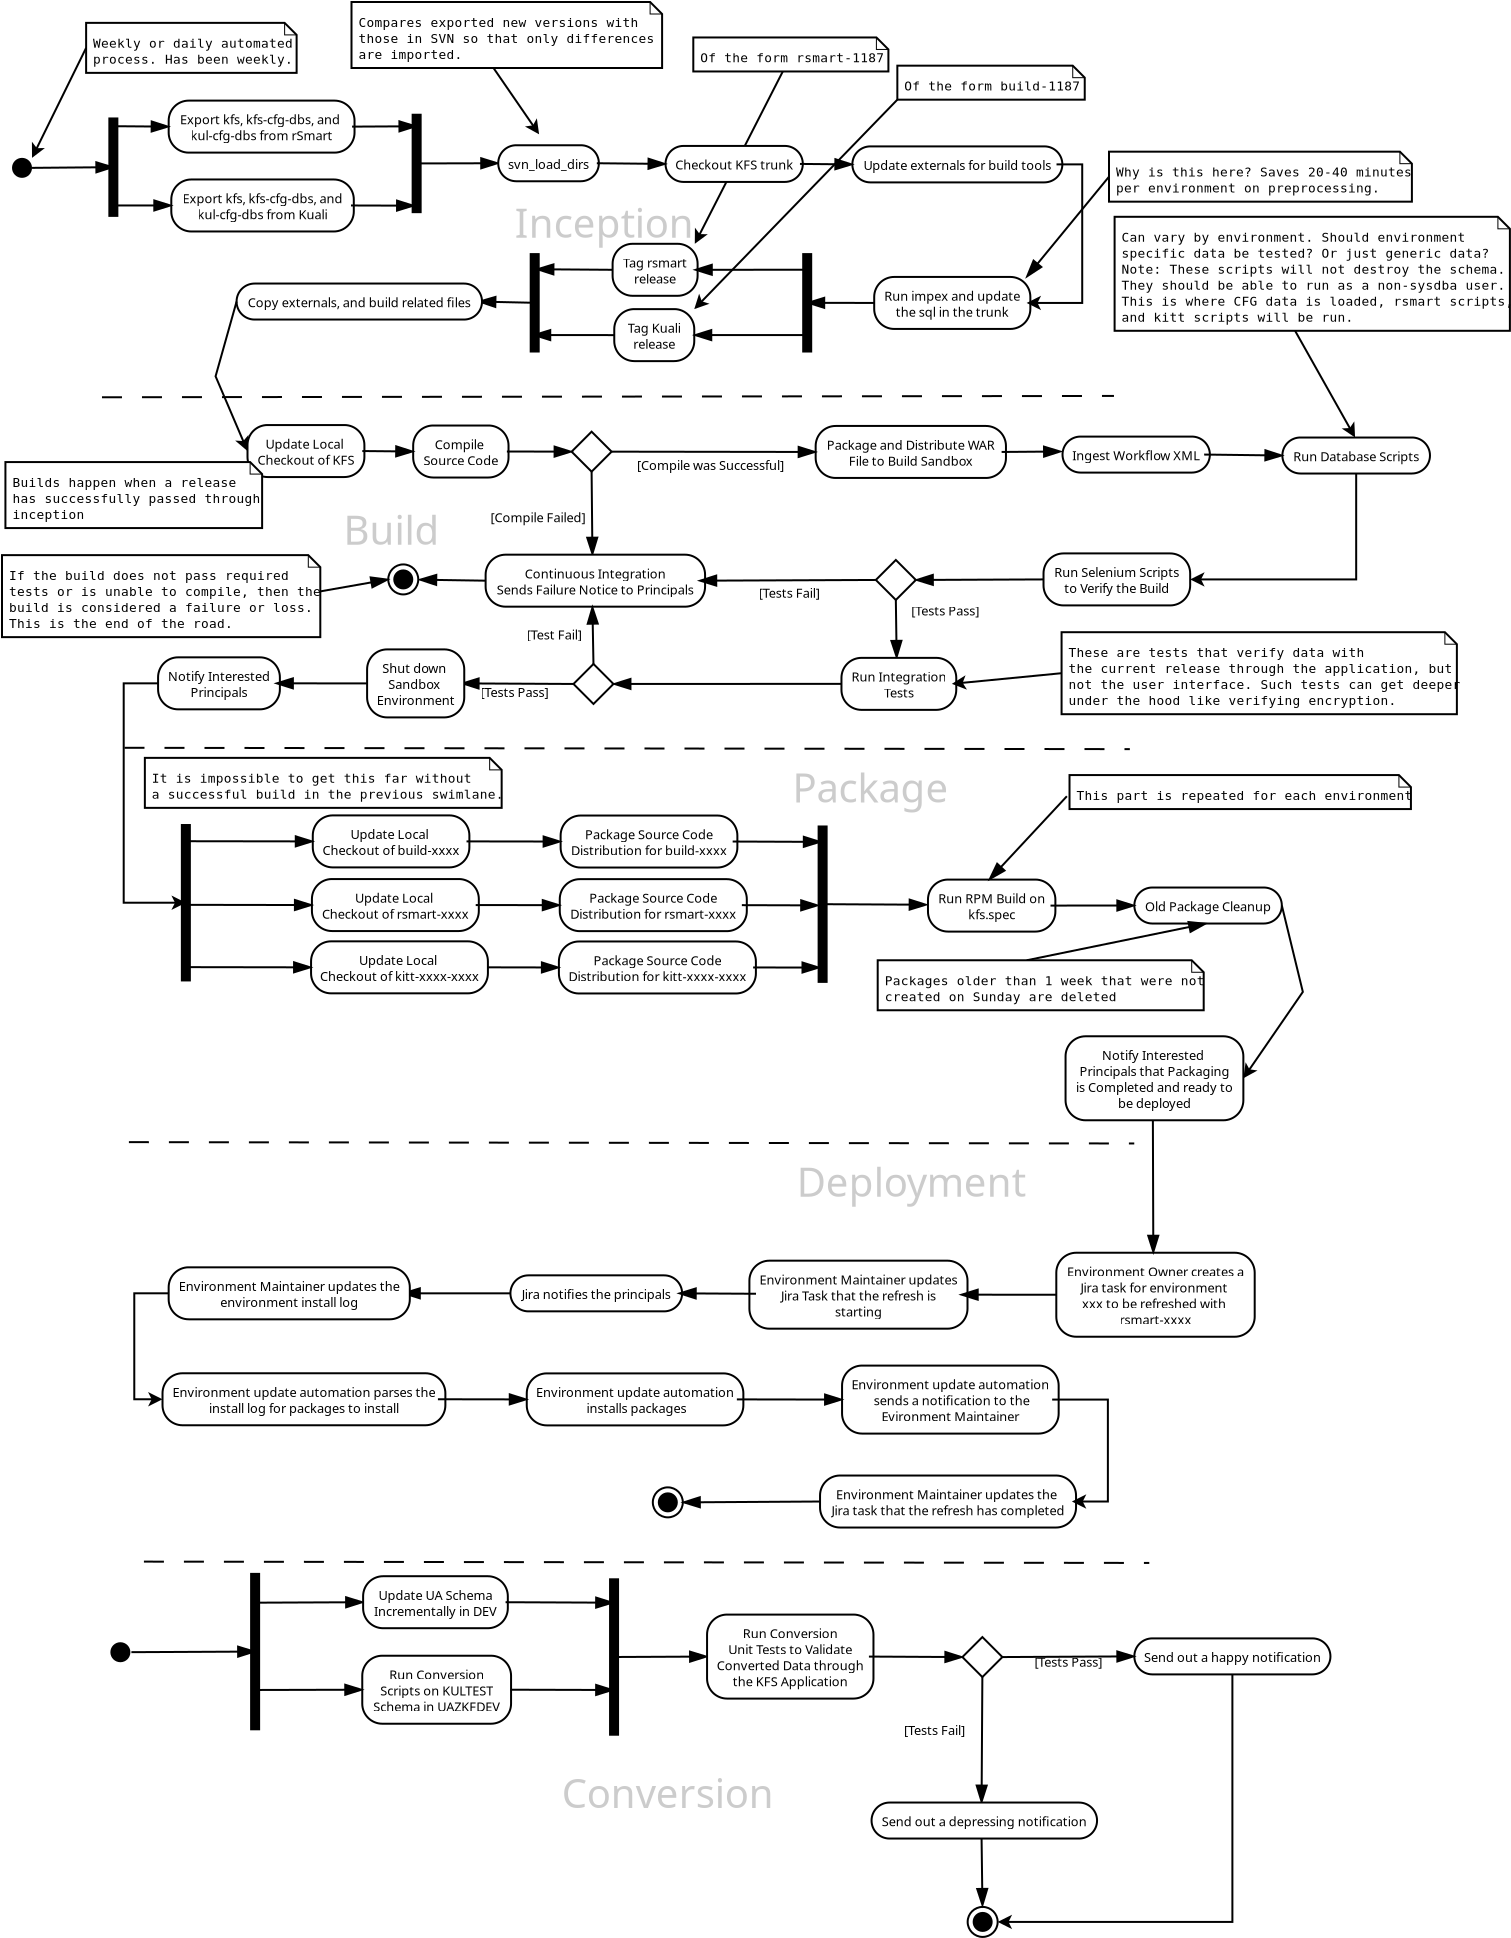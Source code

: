 <?xml version="1.0" encoding="UTF-8"?>
<dia:diagram xmlns:dia="http://www.lysator.liu.se/~alla/dia/">
  <dia:layer name="Background" visible="true">
    <dia:object type="Standard - Line" version="0" id="O0">
      <dia:attribute name="obj_pos">
        <dia:point val="36.736,-6.848"/>
      </dia:attribute>
      <dia:attribute name="obj_bb">
        <dia:rectangle val="26.188,-6.918;36.807,4.007"/>
      </dia:attribute>
      <dia:attribute name="conn_endpoints">
        <dia:point val="36.736,-6.848"/>
        <dia:point val="26.582,3.623"/>
      </dia:attribute>
      <dia:attribute name="numcp">
        <dia:int val="1"/>
      </dia:attribute>
      <dia:attribute name="end_arrow">
        <dia:enum val="22"/>
      </dia:attribute>
      <dia:attribute name="end_arrow_length">
        <dia:real val="0.5"/>
      </dia:attribute>
      <dia:attribute name="end_arrow_width">
        <dia:real val="0.5"/>
      </dia:attribute>
      <dia:connections>
        <dia:connection handle="0" to="O38" connection="5"/>
        <dia:connection handle="1" to="O30" connection="2"/>
      </dia:connections>
    </dia:object>
    <dia:object type="Standard - Line" version="0" id="O1">
      <dia:attribute name="obj_pos">
        <dia:point val="31.009,-8.26"/>
      </dia:attribute>
      <dia:attribute name="obj_bb">
        <dia:rectangle val="26.141,-8.327;31.076,0.63"/>
      </dia:attribute>
      <dia:attribute name="conn_endpoints">
        <dia:point val="31.009,-8.26"/>
        <dia:point val="26.609,0.358"/>
      </dia:attribute>
      <dia:attribute name="numcp">
        <dia:int val="1"/>
      </dia:attribute>
      <dia:attribute name="end_arrow">
        <dia:enum val="22"/>
      </dia:attribute>
      <dia:attribute name="end_arrow_length">
        <dia:real val="0.5"/>
      </dia:attribute>
      <dia:attribute name="end_arrow_width">
        <dia:real val="0.5"/>
      </dia:attribute>
      <dia:connections>
        <dia:connection handle="0" to="O37" connection="6"/>
        <dia:connection handle="1" to="O29" connection="2"/>
      </dia:connections>
    </dia:object>
    <dia:object type="Standard - Line" version="0" id="O2">
      <dia:attribute name="obj_pos">
        <dia:point val="-3.032,8.031"/>
      </dia:attribute>
      <dia:attribute name="obj_bb">
        <dia:rectangle val="-3.082,7.915;47.617,8.081"/>
      </dia:attribute>
      <dia:attribute name="conn_endpoints">
        <dia:point val="-3.032,8.031"/>
        <dia:point val="47.567,7.965"/>
      </dia:attribute>
      <dia:attribute name="numcp">
        <dia:int val="1"/>
      </dia:attribute>
      <dia:attribute name="line_style">
        <dia:enum val="1"/>
      </dia:attribute>
    </dia:object>
    <dia:object type="Standard - Text" version="1" id="O3">
      <dia:attribute name="obj_pos">
        <dia:point val="17.608,0.049"/>
      </dia:attribute>
      <dia:attribute name="obj_bb">
        <dia:rectangle val="17.608,-1.643;26.075,1.287"/>
      </dia:attribute>
      <dia:attribute name="text">
        <dia:composite type="text">
          <dia:attribute name="string">
            <dia:string>#Inception#</dia:string>
          </dia:attribute>
          <dia:attribute name="font">
            <dia:font family="sans" style="0" name="Helvetica"/>
          </dia:attribute>
          <dia:attribute name="height">
            <dia:real val="2.5"/>
          </dia:attribute>
          <dia:attribute name="pos">
            <dia:point val="17.608,0.049"/>
          </dia:attribute>
          <dia:attribute name="color">
            <dia:color val="#cccccc"/>
          </dia:attribute>
          <dia:attribute name="alignment">
            <dia:enum val="0"/>
          </dia:attribute>
        </dia:composite>
      </dia:attribute>
      <dia:attribute name="valign">
        <dia:enum val="3"/>
      </dia:attribute>
    </dia:object>
    <dia:object type="Standard - Text" version="1" id="O4">
      <dia:attribute name="obj_pos">
        <dia:point val="9.049,15.408"/>
      </dia:attribute>
      <dia:attribute name="obj_bb">
        <dia:rectangle val="9.049,13.716;13.626,16.645"/>
      </dia:attribute>
      <dia:attribute name="text">
        <dia:composite type="text">
          <dia:attribute name="string">
            <dia:string>#Build#</dia:string>
          </dia:attribute>
          <dia:attribute name="font">
            <dia:font family="sans" style="0" name="Helvetica"/>
          </dia:attribute>
          <dia:attribute name="height">
            <dia:real val="2.5"/>
          </dia:attribute>
          <dia:attribute name="pos">
            <dia:point val="9.049,15.408"/>
          </dia:attribute>
          <dia:attribute name="color">
            <dia:color val="#cccccc"/>
          </dia:attribute>
          <dia:attribute name="alignment">
            <dia:enum val="0"/>
          </dia:attribute>
        </dia:composite>
      </dia:attribute>
      <dia:attribute name="valign">
        <dia:enum val="3"/>
      </dia:attribute>
    </dia:object>
    <dia:object type="Standard - Text" version="1" id="O5">
      <dia:attribute name="obj_pos">
        <dia:point val="31.491,28.29"/>
      </dia:attribute>
      <dia:attribute name="obj_bb">
        <dia:rectangle val="31.491,26.597;39.048,29.527"/>
      </dia:attribute>
      <dia:attribute name="text">
        <dia:composite type="text">
          <dia:attribute name="string">
            <dia:string>#Package#</dia:string>
          </dia:attribute>
          <dia:attribute name="font">
            <dia:font family="sans" style="0" name="Helvetica"/>
          </dia:attribute>
          <dia:attribute name="height">
            <dia:real val="2.5"/>
          </dia:attribute>
          <dia:attribute name="pos">
            <dia:point val="31.491,28.29"/>
          </dia:attribute>
          <dia:attribute name="color">
            <dia:color val="#cccccc"/>
          </dia:attribute>
          <dia:attribute name="alignment">
            <dia:enum val="0"/>
          </dia:attribute>
        </dia:composite>
      </dia:attribute>
      <dia:attribute name="valign">
        <dia:enum val="3"/>
      </dia:attribute>
    </dia:object>
    <dia:object type="Standard - Line" version="0" id="O6">
      <dia:attribute name="obj_pos">
        <dia:point val="-1.907,25.558"/>
      </dia:attribute>
      <dia:attribute name="obj_bb">
        <dia:rectangle val="-1.957,25.508;48.411,25.675"/>
      </dia:attribute>
      <dia:attribute name="conn_endpoints">
        <dia:point val="-1.907,25.558"/>
        <dia:point val="48.361,25.625"/>
      </dia:attribute>
      <dia:attribute name="numcp">
        <dia:int val="1"/>
      </dia:attribute>
      <dia:attribute name="line_style">
        <dia:enum val="1"/>
      </dia:attribute>
    </dia:object>
    <dia:object type="UML - State Term" version="0" id="O7">
      <dia:attribute name="obj_pos">
        <dia:point val="-7.53,-3.939"/>
      </dia:attribute>
      <dia:attribute name="obj_bb">
        <dia:rectangle val="-7.53,-3.939;-6.53,-2.939"/>
      </dia:attribute>
      <dia:attribute name="elem_corner">
        <dia:point val="-7.53,-3.939"/>
      </dia:attribute>
      <dia:attribute name="elem_width">
        <dia:real val="1"/>
      </dia:attribute>
      <dia:attribute name="elem_height">
        <dia:real val="1"/>
      </dia:attribute>
      <dia:attribute name="is_final">
        <dia:boolean val="false"/>
      </dia:attribute>
    </dia:object>
    <dia:object type="Standard - Line" version="0" id="O8">
      <dia:attribute name="obj_pos">
        <dia:point val="-2.463,-5.959"/>
      </dia:attribute>
      <dia:attribute name="obj_bb">
        <dia:rectangle val="-2.713,-6.209;-2.213,-0.738"/>
      </dia:attribute>
      <dia:attribute name="conn_endpoints">
        <dia:point val="-2.463,-5.959"/>
        <dia:point val="-2.463,-0.988"/>
      </dia:attribute>
      <dia:attribute name="numcp">
        <dia:int val="1"/>
      </dia:attribute>
      <dia:attribute name="line_width">
        <dia:real val="0.5"/>
      </dia:attribute>
    </dia:object>
    <dia:object type="Standard - Line" version="0" id="O9">
      <dia:attribute name="obj_pos">
        <dia:point val="12.701,-6.145"/>
      </dia:attribute>
      <dia:attribute name="obj_bb">
        <dia:rectangle val="12.451,-6.395;12.951,-0.924"/>
      </dia:attribute>
      <dia:attribute name="conn_endpoints">
        <dia:point val="12.701,-6.145"/>
        <dia:point val="12.701,-1.174"/>
      </dia:attribute>
      <dia:attribute name="numcp">
        <dia:int val="1"/>
      </dia:attribute>
      <dia:attribute name="line_width">
        <dia:real val="0.5"/>
      </dia:attribute>
    </dia:object>
    <dia:object type="UML - Activity" version="0" id="O10">
      <dia:attribute name="obj_pos">
        <dia:point val="0.303,-6.801"/>
      </dia:attribute>
      <dia:attribute name="obj_bb">
        <dia:rectangle val="0.303,-6.801;9.473,-4.201"/>
      </dia:attribute>
      <dia:attribute name="elem_corner">
        <dia:point val="0.303,-6.801"/>
      </dia:attribute>
      <dia:attribute name="elem_width">
        <dia:real val="9.17"/>
      </dia:attribute>
      <dia:attribute name="elem_height">
        <dia:real val="2.6"/>
      </dia:attribute>
      <dia:attribute name="line_colour">
        <dia:color val="#000000"/>
      </dia:attribute>
      <dia:attribute name="fill_colour">
        <dia:color val="#ffffff"/>
      </dia:attribute>
      <dia:attribute name="text">
        <dia:composite type="text">
          <dia:attribute name="string">
            <dia:string>#Export kfs, kfs-cfg-dbs, and 
kul-cfg-dbs from rSmart#</dia:string>
          </dia:attribute>
          <dia:attribute name="font">
            <dia:font family="sans" style="0" name="Helvetica"/>
          </dia:attribute>
          <dia:attribute name="height">
            <dia:real val="0.8"/>
          </dia:attribute>
          <dia:attribute name="pos">
            <dia:point val="4.888,-5.758"/>
          </dia:attribute>
          <dia:attribute name="color">
            <dia:color val="#000000"/>
          </dia:attribute>
          <dia:attribute name="alignment">
            <dia:enum val="1"/>
          </dia:attribute>
        </dia:composite>
      </dia:attribute>
    </dia:object>
    <dia:object type="UML - Activity" version="0" id="O11">
      <dia:attribute name="obj_pos">
        <dia:point val="0.434,-2.858"/>
      </dia:attribute>
      <dia:attribute name="obj_bb">
        <dia:rectangle val="0.434,-2.858;9.419,-0.258"/>
      </dia:attribute>
      <dia:attribute name="elem_corner">
        <dia:point val="0.434,-2.858"/>
      </dia:attribute>
      <dia:attribute name="elem_width">
        <dia:real val="8.985"/>
      </dia:attribute>
      <dia:attribute name="elem_height">
        <dia:real val="2.6"/>
      </dia:attribute>
      <dia:attribute name="line_colour">
        <dia:color val="#000000"/>
      </dia:attribute>
      <dia:attribute name="fill_colour">
        <dia:color val="#ffffff"/>
      </dia:attribute>
      <dia:attribute name="text">
        <dia:composite type="text">
          <dia:attribute name="string">
            <dia:string>#Export kfs, kfs-cfg-dbs, and
kul-cfg-dbs from Kuali#</dia:string>
          </dia:attribute>
          <dia:attribute name="font">
            <dia:font family="sans" style="0" name="Helvetica"/>
          </dia:attribute>
          <dia:attribute name="height">
            <dia:real val="0.8"/>
          </dia:attribute>
          <dia:attribute name="pos">
            <dia:point val="4.926,-1.816"/>
          </dia:attribute>
          <dia:attribute name="color">
            <dia:color val="#000000"/>
          </dia:attribute>
          <dia:attribute name="alignment">
            <dia:enum val="1"/>
          </dia:attribute>
        </dia:composite>
      </dia:attribute>
    </dia:object>
    <dia:object type="UML - Message" version="0" id="O12">
      <dia:attribute name="obj_pos">
        <dia:point val="-2.343,-5.521"/>
      </dia:attribute>
      <dia:attribute name="obj_bb">
        <dia:rectangle val="-2.394,-5.901;0.357,-4.611"/>
      </dia:attribute>
      <dia:attribute name="conn_endpoints">
        <dia:point val="-2.343,-5.521"/>
        <dia:point val="0.303,-5.501"/>
      </dia:attribute>
      <dia:attribute name="text_colour">
        <dia:color val="#000000"/>
      </dia:attribute>
      <dia:attribute name="line_colour">
        <dia:color val="#000000"/>
      </dia:attribute>
      <dia:attribute name="text">
        <dia:string>##</dia:string>
      </dia:attribute>
      <dia:attribute name="type">
        <dia:enum val="0"/>
      </dia:attribute>
      <dia:attribute name="text_pos">
        <dia:point val="-1.02,-5.011"/>
      </dia:attribute>
      <dia:connections>
        <dia:connection handle="1" to="O10" connection="3"/>
      </dia:connections>
    </dia:object>
    <dia:object type="UML - Message" version="0" id="O13">
      <dia:attribute name="obj_pos">
        <dia:point val="-2.502,-1.56"/>
      </dia:attribute>
      <dia:attribute name="obj_bb">
        <dia:rectangle val="-2.552,-1.958;0.484,-0.659"/>
      </dia:attribute>
      <dia:attribute name="conn_endpoints">
        <dia:point val="-2.502,-1.56"/>
        <dia:point val="0.434,-1.558"/>
      </dia:attribute>
      <dia:attribute name="text_colour">
        <dia:color val="#000000"/>
      </dia:attribute>
      <dia:attribute name="line_colour">
        <dia:color val="#000000"/>
      </dia:attribute>
      <dia:attribute name="text">
        <dia:string>##</dia:string>
      </dia:attribute>
      <dia:attribute name="type">
        <dia:enum val="0"/>
      </dia:attribute>
      <dia:attribute name="text_pos">
        <dia:point val="-1.034,-1.059"/>
      </dia:attribute>
      <dia:connections>
        <dia:connection handle="1" to="O11" connection="3"/>
      </dia:connections>
    </dia:object>
    <dia:object type="UML - Message" version="0" id="O14">
      <dia:attribute name="obj_pos">
        <dia:point val="9.473,-5.501"/>
      </dia:attribute>
      <dia:attribute name="obj_bb">
        <dia:rectangle val="9.423,-5.918;12.743,-4.609"/>
      </dia:attribute>
      <dia:attribute name="conn_endpoints">
        <dia:point val="9.473,-5.501"/>
        <dia:point val="12.691,-5.518"/>
      </dia:attribute>
      <dia:attribute name="text_colour">
        <dia:color val="#000000"/>
      </dia:attribute>
      <dia:attribute name="line_colour">
        <dia:color val="#000000"/>
      </dia:attribute>
      <dia:attribute name="text">
        <dia:string>##</dia:string>
      </dia:attribute>
      <dia:attribute name="type">
        <dia:enum val="0"/>
      </dia:attribute>
      <dia:attribute name="text_pos">
        <dia:point val="11.082,-5.009"/>
      </dia:attribute>
      <dia:connections>
        <dia:connection handle="0" to="O10" connection="4"/>
      </dia:connections>
    </dia:object>
    <dia:object type="UML - Message" version="0" id="O15">
      <dia:attribute name="obj_pos">
        <dia:point val="9.419,-1.558"/>
      </dia:attribute>
      <dia:attribute name="obj_bb">
        <dia:rectangle val="9.369,-1.949;12.622,-0.654"/>
      </dia:attribute>
      <dia:attribute name="conn_endpoints">
        <dia:point val="9.419,-1.558"/>
        <dia:point val="12.571,-1.549"/>
      </dia:attribute>
      <dia:attribute name="text_colour">
        <dia:color val="#000000"/>
      </dia:attribute>
      <dia:attribute name="line_colour">
        <dia:color val="#000000"/>
      </dia:attribute>
      <dia:attribute name="text">
        <dia:string>##</dia:string>
      </dia:attribute>
      <dia:attribute name="type">
        <dia:enum val="0"/>
      </dia:attribute>
      <dia:attribute name="text_pos">
        <dia:point val="10.995,-1.054"/>
      </dia:attribute>
      <dia:connections>
        <dia:connection handle="0" to="O11" connection="4"/>
      </dia:connections>
    </dia:object>
    <dia:object type="UML - Message" version="0" id="O16">
      <dia:attribute name="obj_pos">
        <dia:point val="12.701,-3.66"/>
      </dia:attribute>
      <dia:attribute name="obj_bb">
        <dia:rectangle val="12.651,-4.07;16.831,-2.765"/>
      </dia:attribute>
      <dia:attribute name="conn_endpoints">
        <dia:point val="12.701,-3.66"/>
        <dia:point val="16.78,-3.67"/>
      </dia:attribute>
      <dia:attribute name="text_colour">
        <dia:color val="#000000"/>
      </dia:attribute>
      <dia:attribute name="line_colour">
        <dia:color val="#000000"/>
      </dia:attribute>
      <dia:attribute name="text">
        <dia:string>##</dia:string>
      </dia:attribute>
      <dia:attribute name="type">
        <dia:enum val="0"/>
      </dia:attribute>
      <dia:attribute name="text_pos">
        <dia:point val="14.74,-3.165"/>
      </dia:attribute>
      <dia:connections>
        <dia:connection handle="0" to="O9" connection="0"/>
        <dia:connection handle="1" to="O17" connection="3"/>
      </dia:connections>
    </dia:object>
    <dia:object type="UML - Activity" version="0" id="O17">
      <dia:attribute name="obj_pos">
        <dia:point val="16.78,-4.57"/>
      </dia:attribute>
      <dia:attribute name="obj_bb">
        <dia:rectangle val="16.78,-4.57;21.71,-2.77"/>
      </dia:attribute>
      <dia:attribute name="elem_corner">
        <dia:point val="16.78,-4.57"/>
      </dia:attribute>
      <dia:attribute name="elem_width">
        <dia:real val="4.93"/>
      </dia:attribute>
      <dia:attribute name="elem_height">
        <dia:real val="1.8"/>
      </dia:attribute>
      <dia:attribute name="line_colour">
        <dia:color val="#000000"/>
      </dia:attribute>
      <dia:attribute name="fill_colour">
        <dia:color val="#ffffff"/>
      </dia:attribute>
      <dia:attribute name="text">
        <dia:composite type="text">
          <dia:attribute name="string">
            <dia:string>#svn_load_dirs#</dia:string>
          </dia:attribute>
          <dia:attribute name="font">
            <dia:font family="sans" style="0" name="Helvetica"/>
          </dia:attribute>
          <dia:attribute name="height">
            <dia:real val="0.8"/>
          </dia:attribute>
          <dia:attribute name="pos">
            <dia:point val="19.245,-3.527"/>
          </dia:attribute>
          <dia:attribute name="color">
            <dia:color val="#000000"/>
          </dia:attribute>
          <dia:attribute name="alignment">
            <dia:enum val="1"/>
          </dia:attribute>
        </dia:composite>
      </dia:attribute>
    </dia:object>
    <dia:object type="UML - Note" version="0" id="O18">
      <dia:attribute name="obj_pos">
        <dia:point val="9.444,-11.732"/>
      </dia:attribute>
      <dia:attribute name="obj_bb">
        <dia:rectangle val="9.394,-11.782;23.694,-8.382"/>
      </dia:attribute>
      <dia:attribute name="elem_corner">
        <dia:point val="9.444,-11.732"/>
      </dia:attribute>
      <dia:attribute name="elem_width">
        <dia:real val="14.2"/>
      </dia:attribute>
      <dia:attribute name="elem_height">
        <dia:real val="3.3"/>
      </dia:attribute>
      <dia:attribute name="line_colour">
        <dia:color val="#000000"/>
      </dia:attribute>
      <dia:attribute name="fill_colour">
        <dia:color val="#ffffff"/>
      </dia:attribute>
      <dia:attribute name="text">
        <dia:composite type="text">
          <dia:attribute name="string">
            <dia:string>#Compares exported new versions with
those in SVN so that only differences 
are imported.#</dia:string>
          </dia:attribute>
          <dia:attribute name="font">
            <dia:font family="monospace" style="0" name="Courier"/>
          </dia:attribute>
          <dia:attribute name="height">
            <dia:real val="0.8"/>
          </dia:attribute>
          <dia:attribute name="pos">
            <dia:point val="9.794,-10.539"/>
          </dia:attribute>
          <dia:attribute name="color">
            <dia:color val="#000000"/>
          </dia:attribute>
          <dia:attribute name="alignment">
            <dia:enum val="0"/>
          </dia:attribute>
        </dia:composite>
      </dia:attribute>
    </dia:object>
    <dia:object type="Standard - Line" version="0" id="O19">
      <dia:attribute name="obj_pos">
        <dia:point val="16.544,-8.432"/>
      </dia:attribute>
      <dia:attribute name="obj_bb">
        <dia:rectangle val="16.474,-8.501;19.265,-4.792"/>
      </dia:attribute>
      <dia:attribute name="conn_endpoints">
        <dia:point val="16.544,-8.432"/>
        <dia:point val="18.824,-5.117"/>
      </dia:attribute>
      <dia:attribute name="numcp">
        <dia:int val="1"/>
      </dia:attribute>
      <dia:attribute name="end_arrow">
        <dia:enum val="22"/>
      </dia:attribute>
      <dia:attribute name="end_arrow_length">
        <dia:real val="0.5"/>
      </dia:attribute>
      <dia:attribute name="end_arrow_width">
        <dia:real val="0.5"/>
      </dia:attribute>
      <dia:connections>
        <dia:connection handle="0" to="O18" connection="6"/>
      </dia:connections>
    </dia:object>
    <dia:object type="UML - Activity" version="0" id="O20">
      <dia:attribute name="obj_pos">
        <dia:point val="25.145,-4.536"/>
      </dia:attribute>
      <dia:attribute name="obj_bb">
        <dia:rectangle val="25.145,-4.536;31.867,-2.736"/>
      </dia:attribute>
      <dia:attribute name="elem_corner">
        <dia:point val="25.145,-4.536"/>
      </dia:attribute>
      <dia:attribute name="elem_width">
        <dia:real val="6.723"/>
      </dia:attribute>
      <dia:attribute name="elem_height">
        <dia:real val="1.8"/>
      </dia:attribute>
      <dia:attribute name="line_colour">
        <dia:color val="#000000"/>
      </dia:attribute>
      <dia:attribute name="fill_colour">
        <dia:color val="#ffffff"/>
      </dia:attribute>
      <dia:attribute name="text">
        <dia:composite type="text">
          <dia:attribute name="string">
            <dia:string>#Checkout KFS trunk#</dia:string>
          </dia:attribute>
          <dia:attribute name="font">
            <dia:font family="sans" style="0" name="Helvetica"/>
          </dia:attribute>
          <dia:attribute name="height">
            <dia:real val="0.8"/>
          </dia:attribute>
          <dia:attribute name="pos">
            <dia:point val="28.506,-3.494"/>
          </dia:attribute>
          <dia:attribute name="color">
            <dia:color val="#000000"/>
          </dia:attribute>
          <dia:attribute name="alignment">
            <dia:enum val="1"/>
          </dia:attribute>
        </dia:composite>
      </dia:attribute>
    </dia:object>
    <dia:object type="UML - Activity" version="0" id="O21">
      <dia:attribute name="obj_pos">
        <dia:point val="34.487,-4.513"/>
      </dia:attribute>
      <dia:attribute name="obj_bb">
        <dia:rectangle val="34.487,-4.513;44.695,-2.713"/>
      </dia:attribute>
      <dia:attribute name="elem_corner">
        <dia:point val="34.487,-4.513"/>
      </dia:attribute>
      <dia:attribute name="elem_width">
        <dia:real val="10.207"/>
      </dia:attribute>
      <dia:attribute name="elem_height">
        <dia:real val="1.8"/>
      </dia:attribute>
      <dia:attribute name="line_colour">
        <dia:color val="#000000"/>
      </dia:attribute>
      <dia:attribute name="fill_colour">
        <dia:color val="#ffffff"/>
      </dia:attribute>
      <dia:attribute name="text">
        <dia:composite type="text">
          <dia:attribute name="string">
            <dia:string>#Update externals for build tools#</dia:string>
          </dia:attribute>
          <dia:attribute name="font">
            <dia:font family="sans" style="0" name="Helvetica"/>
          </dia:attribute>
          <dia:attribute name="height">
            <dia:real val="0.8"/>
          </dia:attribute>
          <dia:attribute name="pos">
            <dia:point val="39.591,-3.47"/>
          </dia:attribute>
          <dia:attribute name="color">
            <dia:color val="#000000"/>
          </dia:attribute>
          <dia:attribute name="alignment">
            <dia:enum val="1"/>
          </dia:attribute>
        </dia:composite>
      </dia:attribute>
    </dia:object>
    <dia:object type="UML - Activity" version="0" id="O22">
      <dia:attribute name="obj_pos">
        <dia:point val="35.579,2.015"/>
      </dia:attribute>
      <dia:attribute name="obj_bb">
        <dia:rectangle val="35.579,2.015;43.201,4.615"/>
      </dia:attribute>
      <dia:attribute name="elem_corner">
        <dia:point val="35.579,2.015"/>
      </dia:attribute>
      <dia:attribute name="elem_width">
        <dia:real val="7.622"/>
      </dia:attribute>
      <dia:attribute name="elem_height">
        <dia:real val="2.6"/>
      </dia:attribute>
      <dia:attribute name="line_colour">
        <dia:color val="#000000"/>
      </dia:attribute>
      <dia:attribute name="fill_colour">
        <dia:color val="#ffffff"/>
      </dia:attribute>
      <dia:attribute name="text">
        <dia:composite type="text">
          <dia:attribute name="string">
            <dia:string>#Run impex and update
the sql in the trunk#</dia:string>
          </dia:attribute>
          <dia:attribute name="font">
            <dia:font family="sans" style="0" name="Helvetica"/>
          </dia:attribute>
          <dia:attribute name="height">
            <dia:real val="0.8"/>
          </dia:attribute>
          <dia:attribute name="pos">
            <dia:point val="39.39,3.058"/>
          </dia:attribute>
          <dia:attribute name="color">
            <dia:color val="#000000"/>
          </dia:attribute>
          <dia:attribute name="alignment">
            <dia:enum val="1"/>
          </dia:attribute>
        </dia:composite>
      </dia:attribute>
    </dia:object>
    <dia:object type="UML - Message" version="0" id="O23">
      <dia:attribute name="obj_pos">
        <dia:point val="21.71,-3.67"/>
      </dia:attribute>
      <dia:attribute name="obj_bb">
        <dia:rectangle val="21.659,-4.037;25.199,-2.753"/>
      </dia:attribute>
      <dia:attribute name="conn_endpoints">
        <dia:point val="21.71,-3.67"/>
        <dia:point val="25.145,-3.636"/>
      </dia:attribute>
      <dia:attribute name="text_colour">
        <dia:color val="#000000"/>
      </dia:attribute>
      <dia:attribute name="line_colour">
        <dia:color val="#000000"/>
      </dia:attribute>
      <dia:attribute name="text">
        <dia:string>##</dia:string>
      </dia:attribute>
      <dia:attribute name="type">
        <dia:enum val="0"/>
      </dia:attribute>
      <dia:attribute name="text_pos">
        <dia:point val="23.427,-3.153"/>
      </dia:attribute>
      <dia:connections>
        <dia:connection handle="0" to="O17" connection="4"/>
        <dia:connection handle="1" to="O20" connection="3"/>
      </dia:connections>
    </dia:object>
    <dia:object type="UML - Message" version="0" id="O24">
      <dia:attribute name="obj_pos">
        <dia:point val="31.867,-3.636"/>
      </dia:attribute>
      <dia:attribute name="obj_bb">
        <dia:rectangle val="31.817,-4.013;34.541,-2.724"/>
      </dia:attribute>
      <dia:attribute name="conn_endpoints">
        <dia:point val="31.867,-3.636"/>
        <dia:point val="34.487,-3.613"/>
      </dia:attribute>
      <dia:attribute name="text_colour">
        <dia:color val="#000000"/>
      </dia:attribute>
      <dia:attribute name="line_colour">
        <dia:color val="#000000"/>
      </dia:attribute>
      <dia:attribute name="text">
        <dia:string>##</dia:string>
      </dia:attribute>
      <dia:attribute name="type">
        <dia:enum val="0"/>
      </dia:attribute>
      <dia:attribute name="text_pos">
        <dia:point val="33.177,-3.124"/>
      </dia:attribute>
      <dia:connections>
        <dia:connection handle="0" to="O20" connection="4"/>
        <dia:connection handle="1" to="O21" connection="3"/>
      </dia:connections>
    </dia:object>
    <dia:object type="Standard - ZigZagLine" version="1" id="O25">
      <dia:attribute name="obj_pos">
        <dia:point val="44.695,-3.613"/>
      </dia:attribute>
      <dia:attribute name="obj_bb">
        <dia:rectangle val="43.151,-3.663;46.029,3.815"/>
      </dia:attribute>
      <dia:attribute name="orth_points">
        <dia:point val="44.695,-3.613"/>
        <dia:point val="45.98,-3.613"/>
        <dia:point val="45.98,3.315"/>
        <dia:point val="43.201,3.315"/>
      </dia:attribute>
      <dia:attribute name="orth_orient">
        <dia:enum val="0"/>
        <dia:enum val="1"/>
        <dia:enum val="0"/>
      </dia:attribute>
      <dia:attribute name="autorouting">
        <dia:boolean val="false"/>
      </dia:attribute>
      <dia:attribute name="end_arrow">
        <dia:enum val="22"/>
      </dia:attribute>
      <dia:attribute name="end_arrow_length">
        <dia:real val="0.5"/>
      </dia:attribute>
      <dia:attribute name="end_arrow_width">
        <dia:real val="0.5"/>
      </dia:attribute>
      <dia:connections>
        <dia:connection handle="0" to="O21" connection="4"/>
        <dia:connection handle="1" to="O22" connection="4"/>
      </dia:connections>
    </dia:object>
    <dia:object type="UML - Message" version="0" id="O26">
      <dia:attribute name="obj_pos">
        <dia:point val="35.579,3.315"/>
      </dia:attribute>
      <dia:attribute name="obj_bb">
        <dia:rectangle val="32.178,2.908;35.629,4.212"/>
      </dia:attribute>
      <dia:attribute name="conn_endpoints">
        <dia:point val="35.579,3.315"/>
        <dia:point val="32.229,3.308"/>
      </dia:attribute>
      <dia:attribute name="text_colour">
        <dia:color val="#000000"/>
      </dia:attribute>
      <dia:attribute name="line_colour">
        <dia:color val="#000000"/>
      </dia:attribute>
      <dia:attribute name="text">
        <dia:string>##</dia:string>
      </dia:attribute>
      <dia:attribute name="type">
        <dia:enum val="0"/>
      </dia:attribute>
      <dia:attribute name="text_pos">
        <dia:point val="33.904,3.812"/>
      </dia:attribute>
      <dia:connections>
        <dia:connection handle="0" to="O22" connection="3"/>
        <dia:connection handle="1" to="O28" connection="0"/>
      </dia:connections>
    </dia:object>
    <dia:object type="UML - Message" version="0" id="O27">
      <dia:attribute name="obj_pos">
        <dia:point val="18.604,3.308"/>
      </dia:attribute>
      <dia:attribute name="obj_bb">
        <dia:rectangle val="15.73,2.845;18.655,4.177"/>
      </dia:attribute>
      <dia:attribute name="conn_endpoints">
        <dia:point val="18.604,3.308"/>
        <dia:point val="15.788,3.246"/>
      </dia:attribute>
      <dia:attribute name="text_colour">
        <dia:color val="#000000"/>
      </dia:attribute>
      <dia:attribute name="line_colour">
        <dia:color val="#000000"/>
      </dia:attribute>
      <dia:attribute name="text">
        <dia:string>##</dia:string>
      </dia:attribute>
      <dia:attribute name="type">
        <dia:enum val="0"/>
      </dia:attribute>
      <dia:attribute name="text_pos">
        <dia:point val="17.196,3.777"/>
      </dia:attribute>
      <dia:connections>
        <dia:connection handle="0" to="O34" connection="0"/>
        <dia:connection handle="1" to="O33" connection="4"/>
      </dia:connections>
    </dia:object>
    <dia:object type="Standard - Line" version="0" id="O28">
      <dia:attribute name="obj_pos">
        <dia:point val="32.229,0.823"/>
      </dia:attribute>
      <dia:attribute name="obj_bb">
        <dia:rectangle val="31.979,0.573;32.479,6.044"/>
      </dia:attribute>
      <dia:attribute name="conn_endpoints">
        <dia:point val="32.229,0.823"/>
        <dia:point val="32.229,5.794"/>
      </dia:attribute>
      <dia:attribute name="numcp">
        <dia:int val="1"/>
      </dia:attribute>
      <dia:attribute name="line_width">
        <dia:real val="0.5"/>
      </dia:attribute>
    </dia:object>
    <dia:object type="UML - Activity" version="0" id="O29">
      <dia:attribute name="obj_pos">
        <dia:point val="22.499,0.358"/>
      </dia:attribute>
      <dia:attribute name="obj_bb">
        <dia:rectangle val="22.499,0.358;26.609,2.958"/>
      </dia:attribute>
      <dia:attribute name="elem_corner">
        <dia:point val="22.499,0.358"/>
      </dia:attribute>
      <dia:attribute name="elem_width">
        <dia:real val="4.11"/>
      </dia:attribute>
      <dia:attribute name="elem_height">
        <dia:real val="2.6"/>
      </dia:attribute>
      <dia:attribute name="line_colour">
        <dia:color val="#000000"/>
      </dia:attribute>
      <dia:attribute name="fill_colour">
        <dia:color val="#ffffff"/>
      </dia:attribute>
      <dia:attribute name="text">
        <dia:composite type="text">
          <dia:attribute name="string">
            <dia:string>#Tag rsmart
release#</dia:string>
          </dia:attribute>
          <dia:attribute name="font">
            <dia:font family="sans" style="0" name="Helvetica"/>
          </dia:attribute>
          <dia:attribute name="height">
            <dia:real val="0.8"/>
          </dia:attribute>
          <dia:attribute name="pos">
            <dia:point val="24.554,1.401"/>
          </dia:attribute>
          <dia:attribute name="color">
            <dia:color val="#000000"/>
          </dia:attribute>
          <dia:attribute name="alignment">
            <dia:enum val="1"/>
          </dia:attribute>
        </dia:composite>
      </dia:attribute>
    </dia:object>
    <dia:object type="UML - Activity" version="0" id="O30">
      <dia:attribute name="obj_pos">
        <dia:point val="22.582,3.623"/>
      </dia:attribute>
      <dia:attribute name="obj_bb">
        <dia:rectangle val="22.582,3.623;26.582,6.223"/>
      </dia:attribute>
      <dia:attribute name="elem_corner">
        <dia:point val="22.582,3.623"/>
      </dia:attribute>
      <dia:attribute name="elem_width">
        <dia:real val="4"/>
      </dia:attribute>
      <dia:attribute name="elem_height">
        <dia:real val="2.6"/>
      </dia:attribute>
      <dia:attribute name="line_colour">
        <dia:color val="#000000"/>
      </dia:attribute>
      <dia:attribute name="fill_colour">
        <dia:color val="#ffffff"/>
      </dia:attribute>
      <dia:attribute name="text">
        <dia:composite type="text">
          <dia:attribute name="string">
            <dia:string>#Tag Kuali
release#</dia:string>
          </dia:attribute>
          <dia:attribute name="font">
            <dia:font family="sans" style="0" name="Helvetica"/>
          </dia:attribute>
          <dia:attribute name="height">
            <dia:real val="0.8"/>
          </dia:attribute>
          <dia:attribute name="pos">
            <dia:point val="24.582,4.665"/>
          </dia:attribute>
          <dia:attribute name="color">
            <dia:color val="#000000"/>
          </dia:attribute>
          <dia:attribute name="alignment">
            <dia:enum val="1"/>
          </dia:attribute>
        </dia:composite>
      </dia:attribute>
    </dia:object>
    <dia:object type="UML - Message" version="0" id="O31">
      <dia:attribute name="obj_pos">
        <dia:point val="32.09,4.922"/>
      </dia:attribute>
      <dia:attribute name="obj_bb">
        <dia:rectangle val="26.532,4.523;32.14,5.822"/>
      </dia:attribute>
      <dia:attribute name="conn_endpoints">
        <dia:point val="32.09,4.922"/>
        <dia:point val="26.582,4.923"/>
      </dia:attribute>
      <dia:attribute name="text_colour">
        <dia:color val="#000000"/>
      </dia:attribute>
      <dia:attribute name="line_colour">
        <dia:color val="#000000"/>
      </dia:attribute>
      <dia:attribute name="text">
        <dia:string>##</dia:string>
      </dia:attribute>
      <dia:attribute name="type">
        <dia:enum val="0"/>
      </dia:attribute>
      <dia:attribute name="text_pos">
        <dia:point val="29.336,5.422"/>
      </dia:attribute>
      <dia:connections>
        <dia:connection handle="1" to="O30" connection="4"/>
      </dia:connections>
    </dia:object>
    <dia:object type="UML - Message" version="0" id="O32">
      <dia:attribute name="obj_pos">
        <dia:point val="32.183,1.655"/>
      </dia:attribute>
      <dia:attribute name="obj_bb">
        <dia:rectangle val="26.559,1.258;32.233,2.557"/>
      </dia:attribute>
      <dia:attribute name="conn_endpoints">
        <dia:point val="32.183,1.655"/>
        <dia:point val="26.609,1.658"/>
      </dia:attribute>
      <dia:attribute name="text_colour">
        <dia:color val="#000000"/>
      </dia:attribute>
      <dia:attribute name="line_colour">
        <dia:color val="#000000"/>
      </dia:attribute>
      <dia:attribute name="text">
        <dia:string>##</dia:string>
      </dia:attribute>
      <dia:attribute name="type">
        <dia:enum val="0"/>
      </dia:attribute>
      <dia:attribute name="text_pos">
        <dia:point val="29.396,2.157"/>
      </dia:attribute>
      <dia:connections>
        <dia:connection handle="1" to="O29" connection="4"/>
      </dia:connections>
    </dia:object>
    <dia:object type="UML - Activity" version="0" id="O33">
      <dia:attribute name="obj_pos">
        <dia:point val="3.698,2.346"/>
      </dia:attribute>
      <dia:attribute name="obj_bb">
        <dia:rectangle val="3.698,2.346;15.788,4.146"/>
      </dia:attribute>
      <dia:attribute name="elem_corner">
        <dia:point val="3.698,2.346"/>
      </dia:attribute>
      <dia:attribute name="elem_width">
        <dia:real val="12.09"/>
      </dia:attribute>
      <dia:attribute name="elem_height">
        <dia:real val="1.8"/>
      </dia:attribute>
      <dia:attribute name="line_colour">
        <dia:color val="#000000"/>
      </dia:attribute>
      <dia:attribute name="fill_colour">
        <dia:color val="#ffffff"/>
      </dia:attribute>
      <dia:attribute name="text">
        <dia:composite type="text">
          <dia:attribute name="string">
            <dia:string>#Copy externals, and build related files#</dia:string>
          </dia:attribute>
          <dia:attribute name="font">
            <dia:font family="sans" style="0" name="Helvetica"/>
          </dia:attribute>
          <dia:attribute name="height">
            <dia:real val="0.8"/>
          </dia:attribute>
          <dia:attribute name="pos">
            <dia:point val="9.743,3.389"/>
          </dia:attribute>
          <dia:attribute name="color">
            <dia:color val="#000000"/>
          </dia:attribute>
          <dia:attribute name="alignment">
            <dia:enum val="1"/>
          </dia:attribute>
        </dia:composite>
      </dia:attribute>
    </dia:object>
    <dia:object type="Standard - Line" version="0" id="O34">
      <dia:attribute name="obj_pos">
        <dia:point val="18.604,0.823"/>
      </dia:attribute>
      <dia:attribute name="obj_bb">
        <dia:rectangle val="18.354,0.573;18.854,6.044"/>
      </dia:attribute>
      <dia:attribute name="conn_endpoints">
        <dia:point val="18.604,0.823"/>
        <dia:point val="18.604,5.794"/>
      </dia:attribute>
      <dia:attribute name="numcp">
        <dia:int val="1"/>
      </dia:attribute>
      <dia:attribute name="line_width">
        <dia:real val="0.5"/>
      </dia:attribute>
    </dia:object>
    <dia:object type="UML - Message" version="0" id="O35">
      <dia:attribute name="obj_pos">
        <dia:point val="22.582,4.923"/>
      </dia:attribute>
      <dia:attribute name="obj_bb">
        <dia:rectangle val="18.481,4.522;22.632,5.822"/>
      </dia:attribute>
      <dia:attribute name="conn_endpoints">
        <dia:point val="22.582,4.923"/>
        <dia:point val="18.531,4.922"/>
      </dia:attribute>
      <dia:attribute name="text_colour">
        <dia:color val="#000000"/>
      </dia:attribute>
      <dia:attribute name="line_colour">
        <dia:color val="#000000"/>
      </dia:attribute>
      <dia:attribute name="text">
        <dia:string>##</dia:string>
      </dia:attribute>
      <dia:attribute name="type">
        <dia:enum val="0"/>
      </dia:attribute>
      <dia:attribute name="text_pos">
        <dia:point val="20.556,5.422"/>
      </dia:attribute>
      <dia:connections>
        <dia:connection handle="0" to="O30" connection="3"/>
      </dia:connections>
    </dia:object>
    <dia:object type="UML - Message" version="0" id="O36">
      <dia:attribute name="obj_pos">
        <dia:point val="22.499,1.658"/>
      </dia:attribute>
      <dia:attribute name="obj_bb">
        <dia:rectangle val="18.637,1.23;22.55,2.545"/>
      </dia:attribute>
      <dia:attribute name="conn_endpoints">
        <dia:point val="22.499,1.658"/>
        <dia:point val="18.69,1.631"/>
      </dia:attribute>
      <dia:attribute name="text_colour">
        <dia:color val="#000000"/>
      </dia:attribute>
      <dia:attribute name="line_colour">
        <dia:color val="#000000"/>
      </dia:attribute>
      <dia:attribute name="text">
        <dia:string>##</dia:string>
      </dia:attribute>
      <dia:attribute name="type">
        <dia:enum val="0"/>
      </dia:attribute>
      <dia:attribute name="text_pos">
        <dia:point val="20.595,2.145"/>
      </dia:attribute>
      <dia:connections>
        <dia:connection handle="0" to="O29" connection="3"/>
      </dia:connections>
    </dia:object>
    <dia:object type="UML - Note" version="0" id="O37">
      <dia:attribute name="obj_pos">
        <dia:point val="26.534,-9.96"/>
      </dia:attribute>
      <dia:attribute name="obj_bb">
        <dia:rectangle val="26.484,-10.01;35.534,-8.21"/>
      </dia:attribute>
      <dia:attribute name="elem_corner">
        <dia:point val="26.534,-9.96"/>
      </dia:attribute>
      <dia:attribute name="elem_width">
        <dia:real val="8.95"/>
      </dia:attribute>
      <dia:attribute name="elem_height">
        <dia:real val="1.7"/>
      </dia:attribute>
      <dia:attribute name="line_colour">
        <dia:color val="#000000"/>
      </dia:attribute>
      <dia:attribute name="fill_colour">
        <dia:color val="#ffffff"/>
      </dia:attribute>
      <dia:attribute name="text">
        <dia:composite type="text">
          <dia:attribute name="string">
            <dia:string>#Of the form rsmart-1187#</dia:string>
          </dia:attribute>
          <dia:attribute name="font">
            <dia:font family="monospace" style="0" name="Courier"/>
          </dia:attribute>
          <dia:attribute name="height">
            <dia:real val="0.8"/>
          </dia:attribute>
          <dia:attribute name="pos">
            <dia:point val="26.884,-8.767"/>
          </dia:attribute>
          <dia:attribute name="color">
            <dia:color val="#000000"/>
          </dia:attribute>
          <dia:attribute name="alignment">
            <dia:enum val="0"/>
          </dia:attribute>
        </dia:composite>
      </dia:attribute>
    </dia:object>
    <dia:object type="UML - Note" version="0" id="O38">
      <dia:attribute name="obj_pos">
        <dia:point val="36.736,-8.548"/>
      </dia:attribute>
      <dia:attribute name="obj_bb">
        <dia:rectangle val="36.686,-8.598;45.386,-6.798"/>
      </dia:attribute>
      <dia:attribute name="elem_corner">
        <dia:point val="36.736,-8.548"/>
      </dia:attribute>
      <dia:attribute name="elem_width">
        <dia:real val="8.6"/>
      </dia:attribute>
      <dia:attribute name="elem_height">
        <dia:real val="1.7"/>
      </dia:attribute>
      <dia:attribute name="line_colour">
        <dia:color val="#000000"/>
      </dia:attribute>
      <dia:attribute name="fill_colour">
        <dia:color val="#ffffff"/>
      </dia:attribute>
      <dia:attribute name="text">
        <dia:composite type="text">
          <dia:attribute name="string">
            <dia:string>#Of the form build-1187#</dia:string>
          </dia:attribute>
          <dia:attribute name="font">
            <dia:font family="monospace" style="0" name="Courier"/>
          </dia:attribute>
          <dia:attribute name="height">
            <dia:real val="0.8"/>
          </dia:attribute>
          <dia:attribute name="pos">
            <dia:point val="37.086,-7.355"/>
          </dia:attribute>
          <dia:attribute name="color">
            <dia:color val="#000000"/>
          </dia:attribute>
          <dia:attribute name="alignment">
            <dia:enum val="0"/>
          </dia:attribute>
        </dia:composite>
      </dia:attribute>
    </dia:object>
    <dia:object type="UML - Message" version="0" id="O39">
      <dia:attribute name="obj_pos">
        <dia:point val="47.319,-2.998"/>
      </dia:attribute>
      <dia:attribute name="obj_bb">
        <dia:rectangle val="42.861,-3.069;47.389,2.308"/>
      </dia:attribute>
      <dia:attribute name="conn_endpoints">
        <dia:point val="47.319,-2.998"/>
        <dia:point val="43.201,2.015"/>
      </dia:attribute>
      <dia:attribute name="text_colour">
        <dia:color val="#000000"/>
      </dia:attribute>
      <dia:attribute name="line_colour">
        <dia:color val="#000000"/>
      </dia:attribute>
      <dia:attribute name="text">
        <dia:string>##</dia:string>
      </dia:attribute>
      <dia:attribute name="type">
        <dia:enum val="0"/>
      </dia:attribute>
      <dia:attribute name="text_pos">
        <dia:point val="45.26,0.008"/>
      </dia:attribute>
      <dia:connections>
        <dia:connection handle="0" to="O40" connection="3"/>
        <dia:connection handle="1" to="O22" connection="2"/>
      </dia:connections>
    </dia:object>
    <dia:object type="UML - Note" version="0" id="O40">
      <dia:attribute name="obj_pos">
        <dia:point val="47.319,-4.248"/>
      </dia:attribute>
      <dia:attribute name="obj_bb">
        <dia:rectangle val="47.269,-4.298;61.219,-1.698"/>
      </dia:attribute>
      <dia:attribute name="elem_corner">
        <dia:point val="47.319,-4.248"/>
      </dia:attribute>
      <dia:attribute name="elem_width">
        <dia:real val="13.85"/>
      </dia:attribute>
      <dia:attribute name="elem_height">
        <dia:real val="2.5"/>
      </dia:attribute>
      <dia:attribute name="line_colour">
        <dia:color val="#000000"/>
      </dia:attribute>
      <dia:attribute name="fill_colour">
        <dia:color val="#ffffff"/>
      </dia:attribute>
      <dia:attribute name="text">
        <dia:composite type="text">
          <dia:attribute name="string">
            <dia:string>#Why is this here? Saves 20-40 minutes
per environment on preprocessing.#</dia:string>
          </dia:attribute>
          <dia:attribute name="font">
            <dia:font family="monospace" style="0" name="Courier"/>
          </dia:attribute>
          <dia:attribute name="height">
            <dia:real val="0.8"/>
          </dia:attribute>
          <dia:attribute name="pos">
            <dia:point val="47.669,-3.056"/>
          </dia:attribute>
          <dia:attribute name="color">
            <dia:color val="#000000"/>
          </dia:attribute>
          <dia:attribute name="alignment">
            <dia:enum val="0"/>
          </dia:attribute>
        </dia:composite>
      </dia:attribute>
    </dia:object>
    <dia:object type="Standard - Line" version="0" id="O41">
      <dia:attribute name="obj_pos">
        <dia:point val="-3.825,-9.437"/>
      </dia:attribute>
      <dia:attribute name="obj_bb">
        <dia:rectangle val="-7.001,-9.504;-3.758,-3.673"/>
      </dia:attribute>
      <dia:attribute name="conn_endpoints">
        <dia:point val="-3.825,-9.437"/>
        <dia:point val="-6.53,-3.939"/>
      </dia:attribute>
      <dia:attribute name="numcp">
        <dia:int val="1"/>
      </dia:attribute>
      <dia:attribute name="end_arrow">
        <dia:enum val="22"/>
      </dia:attribute>
      <dia:attribute name="end_arrow_length">
        <dia:real val="0.5"/>
      </dia:attribute>
      <dia:attribute name="end_arrow_width">
        <dia:real val="0.5"/>
      </dia:attribute>
      <dia:connections>
        <dia:connection handle="0" to="O42" connection="3"/>
        <dia:connection handle="1" to="O7" connection="2"/>
      </dia:connections>
    </dia:object>
    <dia:object type="UML - Note" version="0" id="O42">
      <dia:attribute name="obj_pos">
        <dia:point val="-3.825,-10.687"/>
      </dia:attribute>
      <dia:attribute name="obj_bb">
        <dia:rectangle val="-3.875,-10.737;5.875,-8.137"/>
      </dia:attribute>
      <dia:attribute name="elem_corner">
        <dia:point val="-3.825,-10.687"/>
      </dia:attribute>
      <dia:attribute name="elem_width">
        <dia:real val="9.65"/>
      </dia:attribute>
      <dia:attribute name="elem_height">
        <dia:real val="2.5"/>
      </dia:attribute>
      <dia:attribute name="line_colour">
        <dia:color val="#000000"/>
      </dia:attribute>
      <dia:attribute name="fill_colour">
        <dia:color val="#ffffff"/>
      </dia:attribute>
      <dia:attribute name="text">
        <dia:composite type="text">
          <dia:attribute name="string">
            <dia:string>#Weekly or daily automated
process. Has been weekly.#</dia:string>
          </dia:attribute>
          <dia:attribute name="font">
            <dia:font family="monospace" style="0" name="Courier"/>
          </dia:attribute>
          <dia:attribute name="height">
            <dia:real val="0.8"/>
          </dia:attribute>
          <dia:attribute name="pos">
            <dia:point val="-3.475,-9.495"/>
          </dia:attribute>
          <dia:attribute name="color">
            <dia:color val="#000000"/>
          </dia:attribute>
          <dia:attribute name="alignment">
            <dia:enum val="0"/>
          </dia:attribute>
        </dia:composite>
      </dia:attribute>
    </dia:object>
    <dia:object type="UML - Message" version="0" id="O43">
      <dia:attribute name="obj_pos">
        <dia:point val="-6.53,-3.439"/>
      </dia:attribute>
      <dia:attribute name="obj_bb">
        <dia:rectangle val="-6.58,-3.874;-2.409,-2.556"/>
      </dia:attribute>
      <dia:attribute name="conn_endpoints">
        <dia:point val="-6.53,-3.439"/>
        <dia:point val="-2.463,-3.473"/>
      </dia:attribute>
      <dia:attribute name="text_colour">
        <dia:color val="#000000"/>
      </dia:attribute>
      <dia:attribute name="line_colour">
        <dia:color val="#000000"/>
      </dia:attribute>
      <dia:attribute name="text">
        <dia:string>##</dia:string>
      </dia:attribute>
      <dia:attribute name="type">
        <dia:enum val="0"/>
      </dia:attribute>
      <dia:attribute name="text_pos">
        <dia:point val="-4.496,-2.956"/>
      </dia:attribute>
      <dia:connections>
        <dia:connection handle="0" to="O7" connection="4"/>
        <dia:connection handle="1" to="O8" connection="0"/>
      </dia:connections>
    </dia:object>
    <dia:object type="Standard - ZigZagLine" version="1" id="O44">
      <dia:attribute name="obj_pos">
        <dia:point val="3.698,3.246"/>
      </dia:attribute>
      <dia:attribute name="obj_bb">
        <dia:rectangle val="2.648,3.196;4.294,11.22"/>
      </dia:attribute>
      <dia:attribute name="orth_points">
        <dia:point val="3.698,3.246"/>
        <dia:point val="2.698,3.246"/>
        <dia:point val="2.698,10.72"/>
        <dia:point val="4.244,10.72"/>
      </dia:attribute>
      <dia:attribute name="orth_orient">
        <dia:enum val="0"/>
        <dia:enum val="1"/>
        <dia:enum val="0"/>
      </dia:attribute>
      <dia:attribute name="autorouting">
        <dia:boolean val="true"/>
      </dia:attribute>
      <dia:attribute name="end_arrow">
        <dia:enum val="22"/>
      </dia:attribute>
      <dia:attribute name="end_arrow_length">
        <dia:real val="0.5"/>
      </dia:attribute>
      <dia:attribute name="end_arrow_width">
        <dia:real val="0.5"/>
      </dia:attribute>
      <dia:connections>
        <dia:connection handle="0" to="O33" connection="3"/>
        <dia:connection handle="1" to="O45" connection="3"/>
      </dia:connections>
    </dia:object>
    <dia:object type="UML - Activity" version="0" id="O45">
      <dia:attribute name="obj_pos">
        <dia:point val="4.244,9.42"/>
      </dia:attribute>
      <dia:attribute name="obj_bb">
        <dia:rectangle val="4.244,9.42;9.984,12.02"/>
      </dia:attribute>
      <dia:attribute name="elem_corner">
        <dia:point val="4.244,9.42"/>
      </dia:attribute>
      <dia:attribute name="elem_width">
        <dia:real val="5.74"/>
      </dia:attribute>
      <dia:attribute name="elem_height">
        <dia:real val="2.6"/>
      </dia:attribute>
      <dia:attribute name="line_colour">
        <dia:color val="#000000"/>
      </dia:attribute>
      <dia:attribute name="fill_colour">
        <dia:color val="#ffffff"/>
      </dia:attribute>
      <dia:attribute name="text">
        <dia:composite type="text">
          <dia:attribute name="string">
            <dia:string>#Update Local 
Checkout of KFS#</dia:string>
          </dia:attribute>
          <dia:attribute name="font">
            <dia:font family="sans" style="0" name="Helvetica"/>
          </dia:attribute>
          <dia:attribute name="height">
            <dia:real val="0.8"/>
          </dia:attribute>
          <dia:attribute name="pos">
            <dia:point val="7.114,10.462"/>
          </dia:attribute>
          <dia:attribute name="color">
            <dia:color val="#000000"/>
          </dia:attribute>
          <dia:attribute name="alignment">
            <dia:enum val="1"/>
          </dia:attribute>
        </dia:composite>
      </dia:attribute>
    </dia:object>
    <dia:object type="UML - Note" version="0" id="O46">
      <dia:attribute name="obj_pos">
        <dia:point val="-7.86,11.272"/>
      </dia:attribute>
      <dia:attribute name="obj_bb">
        <dia:rectangle val="-7.91,11.222;3.94,14.622"/>
      </dia:attribute>
      <dia:attribute name="elem_corner">
        <dia:point val="-7.86,11.272"/>
      </dia:attribute>
      <dia:attribute name="elem_width">
        <dia:real val="11.75"/>
      </dia:attribute>
      <dia:attribute name="elem_height">
        <dia:real val="3.3"/>
      </dia:attribute>
      <dia:attribute name="line_colour">
        <dia:color val="#000000"/>
      </dia:attribute>
      <dia:attribute name="fill_colour">
        <dia:color val="#ffffff"/>
      </dia:attribute>
      <dia:attribute name="text">
        <dia:composite type="text">
          <dia:attribute name="string">
            <dia:string>#Builds happen when a release 
has successfully passed through
inception#</dia:string>
          </dia:attribute>
          <dia:attribute name="font">
            <dia:font family="monospace" style="0" name="Courier"/>
          </dia:attribute>
          <dia:attribute name="height">
            <dia:real val="0.8"/>
          </dia:attribute>
          <dia:attribute name="pos">
            <dia:point val="-7.51,12.464"/>
          </dia:attribute>
          <dia:attribute name="color">
            <dia:color val="#000000"/>
          </dia:attribute>
          <dia:attribute name="alignment">
            <dia:enum val="0"/>
          </dia:attribute>
        </dia:composite>
      </dia:attribute>
    </dia:object>
    <dia:object type="UML - Activity" version="0" id="O47">
      <dia:attribute name="obj_pos">
        <dia:point val="12.528,9.443"/>
      </dia:attribute>
      <dia:attribute name="obj_bb">
        <dia:rectangle val="12.528,9.443;17.213,12.043"/>
      </dia:attribute>
      <dia:attribute name="elem_corner">
        <dia:point val="12.528,9.443"/>
      </dia:attribute>
      <dia:attribute name="elem_width">
        <dia:real val="4.685"/>
      </dia:attribute>
      <dia:attribute name="elem_height">
        <dia:real val="2.6"/>
      </dia:attribute>
      <dia:attribute name="line_colour">
        <dia:color val="#000000"/>
      </dia:attribute>
      <dia:attribute name="fill_colour">
        <dia:color val="#ffffff"/>
      </dia:attribute>
      <dia:attribute name="text">
        <dia:composite type="text">
          <dia:attribute name="string">
            <dia:string>#Compile 
Source Code#</dia:string>
          </dia:attribute>
          <dia:attribute name="font">
            <dia:font family="sans" style="0" name="Helvetica"/>
          </dia:attribute>
          <dia:attribute name="height">
            <dia:real val="0.8"/>
          </dia:attribute>
          <dia:attribute name="pos">
            <dia:point val="14.871,10.486"/>
          </dia:attribute>
          <dia:attribute name="color">
            <dia:color val="#000000"/>
          </dia:attribute>
          <dia:attribute name="alignment">
            <dia:enum val="1"/>
          </dia:attribute>
        </dia:composite>
      </dia:attribute>
    </dia:object>
    <dia:object type="UML - Message" version="0" id="O48">
      <dia:attribute name="obj_pos">
        <dia:point val="9.984,10.72"/>
      </dia:attribute>
      <dia:attribute name="obj_bb">
        <dia:rectangle val="9.934,10.343;12.582,11.632"/>
      </dia:attribute>
      <dia:attribute name="conn_endpoints">
        <dia:point val="9.984,10.72"/>
        <dia:point val="12.528,10.743"/>
      </dia:attribute>
      <dia:attribute name="text_colour">
        <dia:color val="#000000"/>
      </dia:attribute>
      <dia:attribute name="line_colour">
        <dia:color val="#000000"/>
      </dia:attribute>
      <dia:attribute name="text">
        <dia:string>##</dia:string>
      </dia:attribute>
      <dia:attribute name="type">
        <dia:enum val="0"/>
      </dia:attribute>
      <dia:attribute name="text_pos">
        <dia:point val="11.256,11.232"/>
      </dia:attribute>
      <dia:connections>
        <dia:connection handle="0" to="O45" connection="4"/>
        <dia:connection handle="1" to="O47" connection="3"/>
      </dia:connections>
    </dia:object>
    <dia:object type="UML - Activity" version="0" id="O49">
      <dia:attribute name="obj_pos">
        <dia:point val="32.652,9.466"/>
      </dia:attribute>
      <dia:attribute name="obj_bb">
        <dia:rectangle val="32.652,9.466;41.95,12.066"/>
      </dia:attribute>
      <dia:attribute name="elem_corner">
        <dia:point val="32.652,9.466"/>
      </dia:attribute>
      <dia:attribute name="elem_width">
        <dia:real val="9.297"/>
      </dia:attribute>
      <dia:attribute name="elem_height">
        <dia:real val="2.6"/>
      </dia:attribute>
      <dia:attribute name="line_colour">
        <dia:color val="#000000"/>
      </dia:attribute>
      <dia:attribute name="fill_colour">
        <dia:color val="#ffffff"/>
      </dia:attribute>
      <dia:attribute name="text">
        <dia:composite type="text">
          <dia:attribute name="string">
            <dia:string>#Package and Distribute WAR
File to Build Sandbox#</dia:string>
          </dia:attribute>
          <dia:attribute name="font">
            <dia:font family="sans" style="0" name="Helvetica"/>
          </dia:attribute>
          <dia:attribute name="height">
            <dia:real val="0.8"/>
          </dia:attribute>
          <dia:attribute name="pos">
            <dia:point val="37.301,10.509"/>
          </dia:attribute>
          <dia:attribute name="color">
            <dia:color val="#000000"/>
          </dia:attribute>
          <dia:attribute name="alignment">
            <dia:enum val="1"/>
          </dia:attribute>
        </dia:composite>
      </dia:attribute>
    </dia:object>
    <dia:object type="UML - Message" version="0" id="O50">
      <dia:attribute name="obj_pos">
        <dia:point val="22.449,10.751"/>
      </dia:attribute>
      <dia:attribute name="obj_bb">
        <dia:rectangle val="22.399,10.366;32.703,11.926"/>
      </dia:attribute>
      <dia:attribute name="conn_endpoints">
        <dia:point val="22.449,10.751"/>
        <dia:point val="32.652,10.766"/>
      </dia:attribute>
      <dia:attribute name="text_colour">
        <dia:color val="#000000"/>
      </dia:attribute>
      <dia:attribute name="line_colour">
        <dia:color val="#000000"/>
      </dia:attribute>
      <dia:attribute name="text">
        <dia:string>#[Compile was Successful]#</dia:string>
      </dia:attribute>
      <dia:attribute name="type">
        <dia:enum val="0"/>
      </dia:attribute>
      <dia:attribute name="text_pos">
        <dia:point val="27.394,11.669"/>
      </dia:attribute>
      <dia:connections>
        <dia:connection handle="0" to="O52" connection="2"/>
        <dia:connection handle="1" to="O49" connection="3"/>
      </dia:connections>
    </dia:object>
    <dia:object type="UML - Message" version="0" id="O51">
      <dia:attribute name="obj_pos">
        <dia:point val="41.95,10.766"/>
      </dia:attribute>
      <dia:attribute name="obj_bb">
        <dia:rectangle val="41.899,10.343;44.974,11.655"/>
      </dia:attribute>
      <dia:attribute name="conn_endpoints">
        <dia:point val="41.95,10.766"/>
        <dia:point val="44.921,10.743"/>
      </dia:attribute>
      <dia:attribute name="text_colour">
        <dia:color val="#000000"/>
      </dia:attribute>
      <dia:attribute name="line_colour">
        <dia:color val="#000000"/>
      </dia:attribute>
      <dia:attribute name="text">
        <dia:string>##</dia:string>
      </dia:attribute>
      <dia:attribute name="type">
        <dia:enum val="0"/>
      </dia:attribute>
      <dia:attribute name="text_pos">
        <dia:point val="43.435,11.255"/>
      </dia:attribute>
      <dia:connections>
        <dia:connection handle="0" to="O49" connection="4"/>
      </dia:connections>
    </dia:object>
    <dia:object type="UML - Branch" version="0" id="O52">
      <dia:attribute name="obj_pos">
        <dia:point val="20.449,9.751"/>
      </dia:attribute>
      <dia:attribute name="obj_bb">
        <dia:rectangle val="20.399,9.701;22.499,11.801"/>
      </dia:attribute>
      <dia:attribute name="elem_corner">
        <dia:point val="20.449,9.751"/>
      </dia:attribute>
      <dia:attribute name="elem_width">
        <dia:real val="2"/>
      </dia:attribute>
      <dia:attribute name="elem_height">
        <dia:real val="2"/>
      </dia:attribute>
      <dia:attribute name="line_colour">
        <dia:color val="#000000"/>
      </dia:attribute>
      <dia:attribute name="fill_colour">
        <dia:color val="#ffffff"/>
      </dia:attribute>
    </dia:object>
    <dia:object type="UML - Message" version="0" id="O53">
      <dia:attribute name="obj_pos">
        <dia:point val="17.213,10.743"/>
      </dia:attribute>
      <dia:attribute name="obj_bb">
        <dia:rectangle val="17.163,10.351;20.5,11.647"/>
      </dia:attribute>
      <dia:attribute name="conn_endpoints">
        <dia:point val="17.213,10.743"/>
        <dia:point val="20.449,10.751"/>
      </dia:attribute>
      <dia:attribute name="text_colour">
        <dia:color val="#000000"/>
      </dia:attribute>
      <dia:attribute name="line_colour">
        <dia:color val="#000000"/>
      </dia:attribute>
      <dia:attribute name="text">
        <dia:string>##</dia:string>
      </dia:attribute>
      <dia:attribute name="type">
        <dia:enum val="0"/>
      </dia:attribute>
      <dia:attribute name="text_pos">
        <dia:point val="18.831,11.247"/>
      </dia:attribute>
      <dia:connections>
        <dia:connection handle="0" to="O47" connection="4"/>
        <dia:connection handle="1" to="O52" connection="0"/>
      </dia:connections>
    </dia:object>
    <dia:object type="UML - Message" version="0" id="O54">
      <dia:attribute name="obj_pos">
        <dia:point val="21.449,11.751"/>
      </dia:attribute>
      <dia:attribute name="obj_bb">
        <dia:rectangle val="16.401,11.7;21.89,15.956"/>
      </dia:attribute>
      <dia:attribute name="conn_endpoints">
        <dia:point val="21.449,11.751"/>
        <dia:point val="21.49,15.902"/>
      </dia:attribute>
      <dia:attribute name="text_colour">
        <dia:color val="#000000"/>
      </dia:attribute>
      <dia:attribute name="line_colour">
        <dia:color val="#000000"/>
      </dia:attribute>
      <dia:attribute name="text">
        <dia:string>#[Compile Failed]#</dia:string>
      </dia:attribute>
      <dia:attribute name="type">
        <dia:enum val="0"/>
      </dia:attribute>
      <dia:attribute name="text_pos">
        <dia:point val="18.762,14.281"/>
      </dia:attribute>
      <dia:connections>
        <dia:connection handle="0" to="O52" connection="3"/>
        <dia:connection handle="1" to="O55" connection="1"/>
      </dia:connections>
    </dia:object>
    <dia:object type="UML - Activity" version="0" id="O55">
      <dia:attribute name="obj_pos">
        <dia:point val="16.15,15.902"/>
      </dia:attribute>
      <dia:attribute name="obj_bb">
        <dia:rectangle val="16.15,15.902;26.83,18.502"/>
      </dia:attribute>
      <dia:attribute name="elem_corner">
        <dia:point val="16.15,15.902"/>
      </dia:attribute>
      <dia:attribute name="elem_width">
        <dia:real val="10.68"/>
      </dia:attribute>
      <dia:attribute name="elem_height">
        <dia:real val="2.6"/>
      </dia:attribute>
      <dia:attribute name="line_colour">
        <dia:color val="#000000"/>
      </dia:attribute>
      <dia:attribute name="fill_colour">
        <dia:color val="#ffffff"/>
      </dia:attribute>
      <dia:attribute name="text">
        <dia:composite type="text">
          <dia:attribute name="string">
            <dia:string>#Continuous Integration
Sends Failure Notice to Principals#</dia:string>
          </dia:attribute>
          <dia:attribute name="font">
            <dia:font family="sans" style="0" name="Helvetica"/>
          </dia:attribute>
          <dia:attribute name="height">
            <dia:real val="0.8"/>
          </dia:attribute>
          <dia:attribute name="pos">
            <dia:point val="21.49,16.944"/>
          </dia:attribute>
          <dia:attribute name="color">
            <dia:color val="#000000"/>
          </dia:attribute>
          <dia:attribute name="alignment">
            <dia:enum val="1"/>
          </dia:attribute>
        </dia:composite>
      </dia:attribute>
    </dia:object>
    <dia:object type="UML - Branch" version="0" id="O56">
      <dia:attribute name="obj_pos">
        <dia:point val="35.661,16.166"/>
      </dia:attribute>
      <dia:attribute name="obj_bb">
        <dia:rectangle val="35.611,16.116;37.711,18.216"/>
      </dia:attribute>
      <dia:attribute name="elem_corner">
        <dia:point val="35.661,16.166"/>
      </dia:attribute>
      <dia:attribute name="elem_width">
        <dia:real val="2"/>
      </dia:attribute>
      <dia:attribute name="elem_height">
        <dia:real val="2"/>
      </dia:attribute>
      <dia:attribute name="line_colour">
        <dia:color val="#000000"/>
      </dia:attribute>
      <dia:attribute name="fill_colour">
        <dia:color val="#ffffff"/>
      </dia:attribute>
    </dia:object>
    <dia:object type="UML - Message" version="0" id="O57">
      <dia:attribute name="obj_pos">
        <dia:point val="35.661,17.166"/>
      </dia:attribute>
      <dia:attribute name="obj_bb">
        <dia:rectangle val="26.778,16.802;35.712,18.309"/>
      </dia:attribute>
      <dia:attribute name="conn_endpoints">
        <dia:point val="35.661,17.166"/>
        <dia:point val="26.83,17.202"/>
      </dia:attribute>
      <dia:attribute name="text_colour">
        <dia:color val="#000000"/>
      </dia:attribute>
      <dia:attribute name="line_colour">
        <dia:color val="#000000"/>
      </dia:attribute>
      <dia:attribute name="text">
        <dia:string>#[Tests Fail]#</dia:string>
      </dia:attribute>
      <dia:attribute name="type">
        <dia:enum val="0"/>
      </dia:attribute>
      <dia:attribute name="text_pos">
        <dia:point val="31.329,18.051"/>
      </dia:attribute>
      <dia:connections>
        <dia:connection handle="0" to="O56" connection="0"/>
        <dia:connection handle="1" to="O55" connection="4"/>
      </dia:connections>
    </dia:object>
    <dia:object type="UML - Message" version="0" id="O58">
      <dia:attribute name="obj_pos">
        <dia:point val="36.661,18.166"/>
      </dia:attribute>
      <dia:attribute name="obj_bb">
        <dia:rectangle val="36.301,18.116;40.82,21.116"/>
      </dia:attribute>
      <dia:attribute name="conn_endpoints">
        <dia:point val="36.661,18.166"/>
        <dia:point val="36.702,21.061"/>
      </dia:attribute>
      <dia:attribute name="text_colour">
        <dia:color val="#000000"/>
      </dia:attribute>
      <dia:attribute name="line_colour">
        <dia:color val="#000000"/>
      </dia:attribute>
      <dia:attribute name="text">
        <dia:string>#[Tests Pass]#</dia:string>
      </dia:attribute>
      <dia:attribute name="type">
        <dia:enum val="0"/>
      </dia:attribute>
      <dia:attribute name="text_pos">
        <dia:point val="39.125,18.944"/>
      </dia:attribute>
      <dia:connections>
        <dia:connection handle="0" to="O56" connection="3"/>
        <dia:connection handle="1" to="O59" connection="1"/>
      </dia:connections>
    </dia:object>
    <dia:object type="UML - Activity" version="0" id="O59">
      <dia:attribute name="obj_pos">
        <dia:point val="33.942,21.061"/>
      </dia:attribute>
      <dia:attribute name="obj_bb">
        <dia:rectangle val="33.942,21.061;39.462,23.661"/>
      </dia:attribute>
      <dia:attribute name="elem_corner">
        <dia:point val="33.942,21.061"/>
      </dia:attribute>
      <dia:attribute name="elem_width">
        <dia:real val="5.52"/>
      </dia:attribute>
      <dia:attribute name="elem_height">
        <dia:real val="2.6"/>
      </dia:attribute>
      <dia:attribute name="line_colour">
        <dia:color val="#000000"/>
      </dia:attribute>
      <dia:attribute name="fill_colour">
        <dia:color val="#ffffff"/>
      </dia:attribute>
      <dia:attribute name="text">
        <dia:composite type="text">
          <dia:attribute name="string">
            <dia:string>#Run Integration
Tests#</dia:string>
          </dia:attribute>
          <dia:attribute name="font">
            <dia:font family="sans" style="0" name="Helvetica"/>
          </dia:attribute>
          <dia:attribute name="height">
            <dia:real val="0.8"/>
          </dia:attribute>
          <dia:attribute name="pos">
            <dia:point val="36.702,22.103"/>
          </dia:attribute>
          <dia:attribute name="color">
            <dia:color val="#000000"/>
          </dia:attribute>
          <dia:attribute name="alignment">
            <dia:enum val="1"/>
          </dia:attribute>
        </dia:composite>
      </dia:attribute>
    </dia:object>
    <dia:object type="UML - Activity" version="0" id="O60">
      <dia:attribute name="obj_pos">
        <dia:point val="44.045,15.839"/>
      </dia:attribute>
      <dia:attribute name="obj_bb">
        <dia:rectangle val="44.045,15.839;51.252,18.439"/>
      </dia:attribute>
      <dia:attribute name="elem_corner">
        <dia:point val="44.045,15.839"/>
      </dia:attribute>
      <dia:attribute name="elem_width">
        <dia:real val="7.207"/>
      </dia:attribute>
      <dia:attribute name="elem_height">
        <dia:real val="2.6"/>
      </dia:attribute>
      <dia:attribute name="line_colour">
        <dia:color val="#000000"/>
      </dia:attribute>
      <dia:attribute name="fill_colour">
        <dia:color val="#ffffff"/>
      </dia:attribute>
      <dia:attribute name="text">
        <dia:composite type="text">
          <dia:attribute name="string">
            <dia:string>#Run Selenium Scripts
to Verify the Build#</dia:string>
          </dia:attribute>
          <dia:attribute name="font">
            <dia:font family="sans" style="0" name="Helvetica"/>
          </dia:attribute>
          <dia:attribute name="height">
            <dia:real val="0.8"/>
          </dia:attribute>
          <dia:attribute name="pos">
            <dia:point val="47.649,16.881"/>
          </dia:attribute>
          <dia:attribute name="color">
            <dia:color val="#000000"/>
          </dia:attribute>
          <dia:attribute name="alignment">
            <dia:enum val="1"/>
          </dia:attribute>
        </dia:composite>
      </dia:attribute>
    </dia:object>
    <dia:object type="UML - Message" version="0" id="O61">
      <dia:attribute name="obj_pos">
        <dia:point val="44.045,17.139"/>
      </dia:attribute>
      <dia:attribute name="obj_bb">
        <dia:rectangle val="37.61,16.766;44.095,18.053"/>
      </dia:attribute>
      <dia:attribute name="conn_endpoints">
        <dia:point val="44.045,17.139"/>
        <dia:point val="37.661,17.166"/>
      </dia:attribute>
      <dia:attribute name="text_colour">
        <dia:color val="#000000"/>
      </dia:attribute>
      <dia:attribute name="line_colour">
        <dia:color val="#000000"/>
      </dia:attribute>
      <dia:attribute name="text">
        <dia:string>##</dia:string>
      </dia:attribute>
      <dia:attribute name="type">
        <dia:enum val="0"/>
      </dia:attribute>
      <dia:attribute name="text_pos">
        <dia:point val="40.853,17.653"/>
      </dia:attribute>
      <dia:connections>
        <dia:connection handle="0" to="O60" connection="3"/>
        <dia:connection handle="1" to="O56" connection="2"/>
      </dia:connections>
    </dia:object>
    <dia:object type="Standard - Line" version="0" id="O62">
      <dia:attribute name="obj_pos">
        <dia:point val="56.624,4.709"/>
      </dia:attribute>
      <dia:attribute name="obj_bb">
        <dia:rectangle val="56.556,4.641;60.083,10.332"/>
      </dia:attribute>
      <dia:attribute name="conn_endpoints">
        <dia:point val="56.624,4.709"/>
        <dia:point val="59.623,10.043"/>
      </dia:attribute>
      <dia:attribute name="numcp">
        <dia:int val="1"/>
      </dia:attribute>
      <dia:attribute name="end_arrow">
        <dia:enum val="22"/>
      </dia:attribute>
      <dia:attribute name="end_arrow_length">
        <dia:real val="0.5"/>
      </dia:attribute>
      <dia:attribute name="end_arrow_width">
        <dia:real val="0.5"/>
      </dia:attribute>
      <dia:connections>
        <dia:connection handle="0" to="O63" connection="6"/>
        <dia:connection handle="1" to="O149" connection="1"/>
      </dia:connections>
    </dia:object>
    <dia:object type="UML - Note" version="0" id="O63">
      <dia:attribute name="obj_pos">
        <dia:point val="47.599,-0.991"/>
      </dia:attribute>
      <dia:attribute name="obj_bb">
        <dia:rectangle val="47.549,-1.041;65.699,4.759"/>
      </dia:attribute>
      <dia:attribute name="elem_corner">
        <dia:point val="47.599,-0.991"/>
      </dia:attribute>
      <dia:attribute name="elem_width">
        <dia:real val="18.05"/>
      </dia:attribute>
      <dia:attribute name="elem_height">
        <dia:real val="5.7"/>
      </dia:attribute>
      <dia:attribute name="line_colour">
        <dia:color val="#000000"/>
      </dia:attribute>
      <dia:attribute name="fill_colour">
        <dia:color val="#ffffff"/>
      </dia:attribute>
      <dia:attribute name="text">
        <dia:composite type="text">
          <dia:attribute name="string">
            <dia:string>#Can vary by environment. Should environment
specific data be tested? Or just generic data?
Note: These scripts will not destroy the schema.
They should be able to run as a non-sysdba user.
This is where CFG data is loaded, rsmart scripts,
and kitt scripts will be run.#</dia:string>
          </dia:attribute>
          <dia:attribute name="font">
            <dia:font family="monospace" style="0" name="Courier"/>
          </dia:attribute>
          <dia:attribute name="height">
            <dia:real val="0.8"/>
          </dia:attribute>
          <dia:attribute name="pos">
            <dia:point val="47.949,0.202"/>
          </dia:attribute>
          <dia:attribute name="color">
            <dia:color val="#000000"/>
          </dia:attribute>
          <dia:attribute name="alignment">
            <dia:enum val="0"/>
          </dia:attribute>
        </dia:composite>
      </dia:attribute>
    </dia:object>
    <dia:object type="UML - Branch" version="0" id="O64">
      <dia:attribute name="obj_pos">
        <dia:point val="20.542,21.366"/>
      </dia:attribute>
      <dia:attribute name="obj_bb">
        <dia:rectangle val="20.492,21.316;22.592,23.416"/>
      </dia:attribute>
      <dia:attribute name="elem_corner">
        <dia:point val="20.542,21.366"/>
      </dia:attribute>
      <dia:attribute name="elem_width">
        <dia:real val="2"/>
      </dia:attribute>
      <dia:attribute name="elem_height">
        <dia:real val="2"/>
      </dia:attribute>
      <dia:attribute name="line_colour">
        <dia:color val="#000000"/>
      </dia:attribute>
      <dia:attribute name="fill_colour">
        <dia:color val="#ffffff"/>
      </dia:attribute>
    </dia:object>
    <dia:object type="UML - Message" version="0" id="O65">
      <dia:attribute name="obj_pos">
        <dia:point val="21.542,21.366"/>
      </dia:attribute>
      <dia:attribute name="obj_bb">
        <dia:rectangle val="18.205,18.445;21.89,21.417"/>
      </dia:attribute>
      <dia:attribute name="conn_endpoints">
        <dia:point val="21.542,21.366"/>
        <dia:point val="21.49,18.502"/>
      </dia:attribute>
      <dia:attribute name="text_colour">
        <dia:color val="#000000"/>
      </dia:attribute>
      <dia:attribute name="line_colour">
        <dia:color val="#000000"/>
      </dia:attribute>
      <dia:attribute name="text">
        <dia:string>#[Test Fail]#</dia:string>
      </dia:attribute>
      <dia:attribute name="type">
        <dia:enum val="0"/>
      </dia:attribute>
      <dia:attribute name="text_pos">
        <dia:point val="19.583,20.142"/>
      </dia:attribute>
      <dia:connections>
        <dia:connection handle="0" to="O64" connection="1"/>
        <dia:connection handle="1" to="O55" connection="6"/>
      </dia:connections>
    </dia:object>
    <dia:object type="UML - Message" version="0" id="O66">
      <dia:attribute name="obj_pos">
        <dia:point val="33.942,22.361"/>
      </dia:attribute>
      <dia:attribute name="obj_bb">
        <dia:rectangle val="22.492,21.966;33.992,23.816"/>
      </dia:attribute>
      <dia:attribute name="conn_endpoints">
        <dia:point val="33.942,22.361"/>
        <dia:point val="22.542,22.366"/>
      </dia:attribute>
      <dia:attribute name="text_colour">
        <dia:color val="#000000"/>
      </dia:attribute>
      <dia:attribute name="line_colour">
        <dia:color val="#000000"/>
      </dia:attribute>
      <dia:attribute name="text">
        <dia:string>##</dia:string>
      </dia:attribute>
      <dia:attribute name="type">
        <dia:enum val="0"/>
      </dia:attribute>
      <dia:attribute name="text_pos">
        <dia:point val="28.214,23.416"/>
      </dia:attribute>
      <dia:connections>
        <dia:connection handle="0" to="O59" connection="3"/>
        <dia:connection handle="1" to="O64" connection="2"/>
      </dia:connections>
    </dia:object>
    <dia:object type="Standard - Line" version="0" id="O67">
      <dia:attribute name="obj_pos">
        <dia:point val="44.948,21.828"/>
      </dia:attribute>
      <dia:attribute name="obj_bb">
        <dia:rectangle val="39.364,21.774;45.003,22.863"/>
      </dia:attribute>
      <dia:attribute name="conn_endpoints">
        <dia:point val="44.948,21.828"/>
        <dia:point val="39.462,22.361"/>
      </dia:attribute>
      <dia:attribute name="numcp">
        <dia:int val="1"/>
      </dia:attribute>
      <dia:attribute name="end_arrow">
        <dia:enum val="22"/>
      </dia:attribute>
      <dia:attribute name="end_arrow_length">
        <dia:real val="0.5"/>
      </dia:attribute>
      <dia:attribute name="end_arrow_width">
        <dia:real val="0.5"/>
      </dia:attribute>
      <dia:connections>
        <dia:connection handle="0" to="O68" connection="3"/>
        <dia:connection handle="1" to="O59" connection="4"/>
      </dia:connections>
    </dia:object>
    <dia:object type="UML - Note" version="0" id="O68">
      <dia:attribute name="obj_pos">
        <dia:point val="44.948,19.778"/>
      </dia:attribute>
      <dia:attribute name="obj_bb">
        <dia:rectangle val="44.898,19.728;63.048,23.928"/>
      </dia:attribute>
      <dia:attribute name="elem_corner">
        <dia:point val="44.948,19.778"/>
      </dia:attribute>
      <dia:attribute name="elem_width">
        <dia:real val="18.05"/>
      </dia:attribute>
      <dia:attribute name="elem_height">
        <dia:real val="4.1"/>
      </dia:attribute>
      <dia:attribute name="line_colour">
        <dia:color val="#000000"/>
      </dia:attribute>
      <dia:attribute name="fill_colour">
        <dia:color val="#ffffff"/>
      </dia:attribute>
      <dia:attribute name="text">
        <dia:composite type="text">
          <dia:attribute name="string">
            <dia:string>#These are tests that verify data with 
the current release through the application, but
not the user interface. Such tests can get deeper
under the hood like verifying encryption.#</dia:string>
          </dia:attribute>
          <dia:attribute name="font">
            <dia:font family="monospace" style="0" name="Courier"/>
          </dia:attribute>
          <dia:attribute name="height">
            <dia:real val="0.8"/>
          </dia:attribute>
          <dia:attribute name="pos">
            <dia:point val="45.298,20.971"/>
          </dia:attribute>
          <dia:attribute name="color">
            <dia:color val="#000000"/>
          </dia:attribute>
          <dia:attribute name="alignment">
            <dia:enum val="0"/>
          </dia:attribute>
        </dia:composite>
      </dia:attribute>
    </dia:object>
    <dia:object type="UML - Message" version="0" id="O69">
      <dia:attribute name="obj_pos">
        <dia:point val="20.542,22.366"/>
      </dia:attribute>
      <dia:attribute name="obj_bb">
        <dia:rectangle val="14.897,21.938;20.592,23.28"/>
      </dia:attribute>
      <dia:attribute name="conn_endpoints">
        <dia:point val="20.542,22.366"/>
        <dia:point val="14.949,22.338"/>
      </dia:attribute>
      <dia:attribute name="text_colour">
        <dia:color val="#000000"/>
      </dia:attribute>
      <dia:attribute name="line_colour">
        <dia:color val="#000000"/>
      </dia:attribute>
      <dia:attribute name="text">
        <dia:string>#[Tests Pass]#</dia:string>
      </dia:attribute>
      <dia:attribute name="type">
        <dia:enum val="0"/>
      </dia:attribute>
      <dia:attribute name="text_pos">
        <dia:point val="17.597,23.022"/>
      </dia:attribute>
      <dia:connections>
        <dia:connection handle="0" to="O64" connection="0"/>
        <dia:connection handle="1" to="O70" connection="4"/>
      </dia:connections>
    </dia:object>
    <dia:object type="UML - Activity" version="0" id="O70">
      <dia:attribute name="obj_pos">
        <dia:point val="10.224,20.638"/>
      </dia:attribute>
      <dia:attribute name="obj_bb">
        <dia:rectangle val="10.224,20.638;14.949,24.038"/>
      </dia:attribute>
      <dia:attribute name="elem_corner">
        <dia:point val="10.224,20.638"/>
      </dia:attribute>
      <dia:attribute name="elem_width">
        <dia:real val="4.725"/>
      </dia:attribute>
      <dia:attribute name="elem_height">
        <dia:real val="3.4"/>
      </dia:attribute>
      <dia:attribute name="line_colour">
        <dia:color val="#000000"/>
      </dia:attribute>
      <dia:attribute name="fill_colour">
        <dia:color val="#ffffff"/>
      </dia:attribute>
      <dia:attribute name="text">
        <dia:composite type="text">
          <dia:attribute name="string">
            <dia:string>#Shut down 
Sandbox 
Environment#</dia:string>
          </dia:attribute>
          <dia:attribute name="font">
            <dia:font family="sans" style="0" name="Helvetica"/>
          </dia:attribute>
          <dia:attribute name="height">
            <dia:real val="0.8"/>
          </dia:attribute>
          <dia:attribute name="pos">
            <dia:point val="12.586,21.681"/>
          </dia:attribute>
          <dia:attribute name="color">
            <dia:color val="#000000"/>
          </dia:attribute>
          <dia:attribute name="alignment">
            <dia:enum val="1"/>
          </dia:attribute>
        </dia:composite>
      </dia:attribute>
    </dia:object>
    <dia:object type="UML - Activity" version="0" id="O71">
      <dia:attribute name="obj_pos">
        <dia:point val="-0.227,21.035"/>
      </dia:attribute>
      <dia:attribute name="obj_bb">
        <dia:rectangle val="-0.227,21.035;5.663,23.635"/>
      </dia:attribute>
      <dia:attribute name="elem_corner">
        <dia:point val="-0.227,21.035"/>
      </dia:attribute>
      <dia:attribute name="elem_width">
        <dia:real val="5.89"/>
      </dia:attribute>
      <dia:attribute name="elem_height">
        <dia:real val="2.6"/>
      </dia:attribute>
      <dia:attribute name="line_colour">
        <dia:color val="#000000"/>
      </dia:attribute>
      <dia:attribute name="fill_colour">
        <dia:color val="#ffffff"/>
      </dia:attribute>
      <dia:attribute name="text">
        <dia:composite type="text">
          <dia:attribute name="string">
            <dia:string>#Notify Interested
Principals#</dia:string>
          </dia:attribute>
          <dia:attribute name="font">
            <dia:font family="sans" style="0" name="Helvetica"/>
          </dia:attribute>
          <dia:attribute name="height">
            <dia:real val="0.8"/>
          </dia:attribute>
          <dia:attribute name="pos">
            <dia:point val="2.718,22.078"/>
          </dia:attribute>
          <dia:attribute name="color">
            <dia:color val="#000000"/>
          </dia:attribute>
          <dia:attribute name="alignment">
            <dia:enum val="1"/>
          </dia:attribute>
        </dia:composite>
      </dia:attribute>
    </dia:object>
    <dia:object type="UML - Message" version="0" id="O72">
      <dia:attribute name="obj_pos">
        <dia:point val="10.224,22.338"/>
      </dia:attribute>
      <dia:attribute name="obj_bb">
        <dia:rectangle val="5.613,21.935;10.274,23.236"/>
      </dia:attribute>
      <dia:attribute name="conn_endpoints">
        <dia:point val="10.224,22.338"/>
        <dia:point val="5.663,22.335"/>
      </dia:attribute>
      <dia:attribute name="text_colour">
        <dia:color val="#000000"/>
      </dia:attribute>
      <dia:attribute name="line_colour">
        <dia:color val="#000000"/>
      </dia:attribute>
      <dia:attribute name="text">
        <dia:string>##</dia:string>
      </dia:attribute>
      <dia:attribute name="type">
        <dia:enum val="0"/>
      </dia:attribute>
      <dia:attribute name="text_pos">
        <dia:point val="7.944,22.837"/>
      </dia:attribute>
      <dia:connections>
        <dia:connection handle="0" to="O70" connection="3"/>
        <dia:connection handle="1" to="O71" connection="4"/>
      </dia:connections>
    </dia:object>
    <dia:object type="Standard - ZigZagLine" version="1" id="O73">
      <dia:attribute name="obj_pos">
        <dia:point val="-0.227,22.335"/>
      </dia:attribute>
      <dia:attribute name="obj_bb">
        <dia:rectangle val="-1.996,22.285;1.212,33.804"/>
      </dia:attribute>
      <dia:attribute name="orth_points">
        <dia:point val="-0.227,22.335"/>
        <dia:point val="-1.946,22.335"/>
        <dia:point val="-1.946,33.304"/>
        <dia:point val="1.162,33.304"/>
      </dia:attribute>
      <dia:attribute name="orth_orient">
        <dia:enum val="0"/>
        <dia:enum val="1"/>
        <dia:enum val="0"/>
      </dia:attribute>
      <dia:attribute name="autorouting">
        <dia:boolean val="false"/>
      </dia:attribute>
      <dia:attribute name="end_arrow">
        <dia:enum val="22"/>
      </dia:attribute>
      <dia:attribute name="end_arrow_length">
        <dia:real val="0.5"/>
      </dia:attribute>
      <dia:attribute name="end_arrow_width">
        <dia:real val="0.5"/>
      </dia:attribute>
      <dia:connections>
        <dia:connection handle="0" to="O71" connection="3"/>
        <dia:connection handle="1" to="O82" connection="0"/>
      </dia:connections>
    </dia:object>
    <dia:object type="UML - Message" version="0" id="O74">
      <dia:attribute name="obj_pos">
        <dia:point val="16.15,17.202"/>
      </dia:attribute>
      <dia:attribute name="obj_bb">
        <dia:rectangle val="12.726,16.75;16.2,18.076"/>
      </dia:attribute>
      <dia:attribute name="conn_endpoints">
        <dia:point val="16.15,17.202"/>
        <dia:point val="12.782,17.151"/>
      </dia:attribute>
      <dia:attribute name="text_colour">
        <dia:color val="#000000"/>
      </dia:attribute>
      <dia:attribute name="line_colour">
        <dia:color val="#000000"/>
      </dia:attribute>
      <dia:attribute name="text">
        <dia:string>##</dia:string>
      </dia:attribute>
      <dia:attribute name="type">
        <dia:enum val="0"/>
      </dia:attribute>
      <dia:attribute name="text_pos">
        <dia:point val="14.466,17.676"/>
      </dia:attribute>
      <dia:connections>
        <dia:connection handle="0" to="O55" connection="3"/>
        <dia:connection handle="1" to="O75" connection="8"/>
      </dia:connections>
    </dia:object>
    <dia:object type="UML - State Term" version="0" id="O75">
      <dia:attribute name="obj_pos">
        <dia:point val="11.282,16.389"/>
      </dia:attribute>
      <dia:attribute name="obj_bb">
        <dia:rectangle val="11.282,16.389;12.782,17.889"/>
      </dia:attribute>
      <dia:attribute name="elem_corner">
        <dia:point val="11.282,16.389"/>
      </dia:attribute>
      <dia:attribute name="elem_width">
        <dia:real val="1.5"/>
      </dia:attribute>
      <dia:attribute name="elem_height">
        <dia:real val="1.5"/>
      </dia:attribute>
      <dia:attribute name="is_final">
        <dia:boolean val="true"/>
      </dia:attribute>
    </dia:object>
    <dia:object type="UML - Message" version="0" id="O76">
      <dia:attribute name="obj_pos">
        <dia:point val="6.519,17.976"/>
      </dia:attribute>
      <dia:attribute name="obj_bb">
        <dia:rectangle val="6.461,16.736;11.4,18.458"/>
      </dia:attribute>
      <dia:attribute name="conn_endpoints">
        <dia:point val="6.519,17.976"/>
        <dia:point val="11.282,17.139"/>
      </dia:attribute>
      <dia:attribute name="text_colour">
        <dia:color val="#000000"/>
      </dia:attribute>
      <dia:attribute name="line_colour">
        <dia:color val="#000000"/>
      </dia:attribute>
      <dia:attribute name="text">
        <dia:string>##</dia:string>
      </dia:attribute>
      <dia:attribute name="type">
        <dia:enum val="0"/>
      </dia:attribute>
      <dia:attribute name="text_pos">
        <dia:point val="8.9,18.058"/>
      </dia:attribute>
      <dia:connections>
        <dia:connection handle="0" to="O77" connection="4"/>
        <dia:connection handle="1" to="O75" connection="3"/>
      </dia:connections>
    </dia:object>
    <dia:object type="UML - Note" version="0" id="O77">
      <dia:attribute name="obj_pos">
        <dia:point val="-8.031,15.926"/>
      </dia:attribute>
      <dia:attribute name="obj_bb">
        <dia:rectangle val="-8.081,15.876;6.569,20.076"/>
      </dia:attribute>
      <dia:attribute name="elem_corner">
        <dia:point val="-8.031,15.926"/>
      </dia:attribute>
      <dia:attribute name="elem_width">
        <dia:real val="14.55"/>
      </dia:attribute>
      <dia:attribute name="elem_height">
        <dia:real val="4.1"/>
      </dia:attribute>
      <dia:attribute name="line_colour">
        <dia:color val="#000000"/>
      </dia:attribute>
      <dia:attribute name="fill_colour">
        <dia:color val="#ffffff"/>
      </dia:attribute>
      <dia:attribute name="text">
        <dia:composite type="text">
          <dia:attribute name="string">
            <dia:string>#If the build does not pass required
tests or is unable to compile, then the
build is considered a failure or loss. 
This is the end of the road.#</dia:string>
          </dia:attribute>
          <dia:attribute name="font">
            <dia:font family="monospace" style="0" name="Courier"/>
          </dia:attribute>
          <dia:attribute name="height">
            <dia:real val="0.8"/>
          </dia:attribute>
          <dia:attribute name="pos">
            <dia:point val="-7.681,17.119"/>
          </dia:attribute>
          <dia:attribute name="color">
            <dia:color val="#000000"/>
          </dia:attribute>
          <dia:attribute name="alignment">
            <dia:enum val="0"/>
          </dia:attribute>
        </dia:composite>
      </dia:attribute>
    </dia:object>
    <dia:object type="UML - Note" version="0" id="O78">
      <dia:attribute name="obj_pos">
        <dia:point val="-0.888,26.062"/>
      </dia:attribute>
      <dia:attribute name="obj_bb">
        <dia:rectangle val="-0.938,26.012;15.462,28.612"/>
      </dia:attribute>
      <dia:attribute name="elem_corner">
        <dia:point val="-0.888,26.062"/>
      </dia:attribute>
      <dia:attribute name="elem_width">
        <dia:real val="16.3"/>
      </dia:attribute>
      <dia:attribute name="elem_height">
        <dia:real val="2.5"/>
      </dia:attribute>
      <dia:attribute name="line_colour">
        <dia:color val="#000000"/>
      </dia:attribute>
      <dia:attribute name="fill_colour">
        <dia:color val="#ffffff"/>
      </dia:attribute>
      <dia:attribute name="text">
        <dia:composite type="text">
          <dia:attribute name="string">
            <dia:string>#It is impossible to get this far without
a successful build in the previous swimlane.#</dia:string>
          </dia:attribute>
          <dia:attribute name="font">
            <dia:font family="monospace" style="0" name="Courier"/>
          </dia:attribute>
          <dia:attribute name="height">
            <dia:real val="0.8"/>
          </dia:attribute>
          <dia:attribute name="pos">
            <dia:point val="-0.538,27.254"/>
          </dia:attribute>
          <dia:attribute name="color">
            <dia:color val="#000000"/>
          </dia:attribute>
          <dia:attribute name="alignment">
            <dia:enum val="0"/>
          </dia:attribute>
        </dia:composite>
      </dia:attribute>
    </dia:object>
    <dia:object type="UML - Activity" version="0" id="O79">
      <dia:attribute name="obj_pos">
        <dia:point val="7.508,28.938"/>
      </dia:attribute>
      <dia:attribute name="obj_bb">
        <dia:rectangle val="7.508,28.938;15.196,31.538"/>
      </dia:attribute>
      <dia:attribute name="elem_corner">
        <dia:point val="7.508,28.938"/>
      </dia:attribute>
      <dia:attribute name="elem_width">
        <dia:real val="7.688"/>
      </dia:attribute>
      <dia:attribute name="elem_height">
        <dia:real val="2.6"/>
      </dia:attribute>
      <dia:attribute name="line_colour">
        <dia:color val="#000000"/>
      </dia:attribute>
      <dia:attribute name="fill_colour">
        <dia:color val="#ffffff"/>
      </dia:attribute>
      <dia:attribute name="text">
        <dia:composite type="text">
          <dia:attribute name="string">
            <dia:string>#Update Local 
Checkout of build-xxxx#</dia:string>
          </dia:attribute>
          <dia:attribute name="font">
            <dia:font family="sans" style="0" name="Helvetica"/>
          </dia:attribute>
          <dia:attribute name="height">
            <dia:real val="0.8"/>
          </dia:attribute>
          <dia:attribute name="pos">
            <dia:point val="11.352,29.981"/>
          </dia:attribute>
          <dia:attribute name="color">
            <dia:color val="#000000"/>
          </dia:attribute>
          <dia:attribute name="alignment">
            <dia:enum val="1"/>
          </dia:attribute>
        </dia:composite>
      </dia:attribute>
    </dia:object>
    <dia:object type="UML - Activity" version="0" id="O80">
      <dia:attribute name="obj_pos">
        <dia:point val="19.9,28.945"/>
      </dia:attribute>
      <dia:attribute name="obj_bb">
        <dia:rectangle val="19.9,28.945;28.502,31.545"/>
      </dia:attribute>
      <dia:attribute name="elem_corner">
        <dia:point val="19.9,28.945"/>
      </dia:attribute>
      <dia:attribute name="elem_width">
        <dia:real val="8.602"/>
      </dia:attribute>
      <dia:attribute name="elem_height">
        <dia:real val="2.6"/>
      </dia:attribute>
      <dia:attribute name="line_colour">
        <dia:color val="#000000"/>
      </dia:attribute>
      <dia:attribute name="fill_colour">
        <dia:color val="#ffffff"/>
      </dia:attribute>
      <dia:attribute name="text">
        <dia:composite type="text">
          <dia:attribute name="string">
            <dia:string>#Package Source Code
Distribution for build-xxxx#</dia:string>
          </dia:attribute>
          <dia:attribute name="font">
            <dia:font family="sans" style="0" name="Helvetica"/>
          </dia:attribute>
          <dia:attribute name="height">
            <dia:real val="0.8"/>
          </dia:attribute>
          <dia:attribute name="pos">
            <dia:point val="24.201,29.987"/>
          </dia:attribute>
          <dia:attribute name="color">
            <dia:color val="#000000"/>
          </dia:attribute>
          <dia:attribute name="alignment">
            <dia:enum val="1"/>
          </dia:attribute>
        </dia:composite>
      </dia:attribute>
    </dia:object>
    <dia:object type="UML - Message" version="0" id="O81">
      <dia:attribute name="obj_pos">
        <dia:point val="15.196,30.238"/>
      </dia:attribute>
      <dia:attribute name="obj_bb">
        <dia:rectangle val="15.146,29.845;19.95,31.142"/>
      </dia:attribute>
      <dia:attribute name="conn_endpoints">
        <dia:point val="15.196,30.238"/>
        <dia:point val="19.9,30.245"/>
      </dia:attribute>
      <dia:attribute name="text_colour">
        <dia:color val="#000000"/>
      </dia:attribute>
      <dia:attribute name="line_colour">
        <dia:color val="#000000"/>
      </dia:attribute>
      <dia:attribute name="text">
        <dia:string>##</dia:string>
      </dia:attribute>
      <dia:attribute name="type">
        <dia:enum val="0"/>
      </dia:attribute>
      <dia:attribute name="text_pos">
        <dia:point val="17.548,30.742"/>
      </dia:attribute>
      <dia:connections>
        <dia:connection handle="0" to="O79" connection="4"/>
        <dia:connection handle="1" to="O80" connection="3"/>
      </dia:connections>
    </dia:object>
    <dia:object type="Standard - Line" version="0" id="O82">
      <dia:attribute name="obj_pos">
        <dia:point val="1.162,29.369"/>
      </dia:attribute>
      <dia:attribute name="obj_bb">
        <dia:rectangle val="0.912,29.119;1.412,37.49"/>
      </dia:attribute>
      <dia:attribute name="conn_endpoints">
        <dia:point val="1.162,29.369"/>
        <dia:point val="1.162,37.24"/>
      </dia:attribute>
      <dia:attribute name="numcp">
        <dia:int val="1"/>
      </dia:attribute>
      <dia:attribute name="line_width">
        <dia:real val="0.5"/>
      </dia:attribute>
    </dia:object>
    <dia:object type="UML - Message" version="0" id="O83">
      <dia:attribute name="obj_pos">
        <dia:point val="1.162,30.229"/>
      </dia:attribute>
      <dia:attribute name="obj_bb">
        <dia:rectangle val="1.112,29.838;7.559,31.134"/>
      </dia:attribute>
      <dia:attribute name="conn_endpoints">
        <dia:point val="1.162,30.229"/>
        <dia:point val="7.508,30.238"/>
      </dia:attribute>
      <dia:attribute name="text_colour">
        <dia:color val="#000000"/>
      </dia:attribute>
      <dia:attribute name="line_colour">
        <dia:color val="#000000"/>
      </dia:attribute>
      <dia:attribute name="text">
        <dia:string>##</dia:string>
      </dia:attribute>
      <dia:attribute name="type">
        <dia:enum val="0"/>
      </dia:attribute>
      <dia:attribute name="text_pos">
        <dia:point val="4.335,30.733"/>
      </dia:attribute>
      <dia:connections>
        <dia:connection handle="1" to="O79" connection="3"/>
      </dia:connections>
    </dia:object>
    <dia:object type="UML - Activity" version="0" id="O84">
      <dia:attribute name="obj_pos">
        <dia:point val="7.465,32.12"/>
      </dia:attribute>
      <dia:attribute name="obj_bb">
        <dia:rectangle val="7.465,32.12;15.655,34.72"/>
      </dia:attribute>
      <dia:attribute name="elem_corner">
        <dia:point val="7.465,32.12"/>
      </dia:attribute>
      <dia:attribute name="elem_width">
        <dia:real val="8.19"/>
      </dia:attribute>
      <dia:attribute name="elem_height">
        <dia:real val="2.6"/>
      </dia:attribute>
      <dia:attribute name="line_colour">
        <dia:color val="#000000"/>
      </dia:attribute>
      <dia:attribute name="fill_colour">
        <dia:color val="#ffffff"/>
      </dia:attribute>
      <dia:attribute name="text">
        <dia:composite type="text">
          <dia:attribute name="string">
            <dia:string>#Update Local 
Checkout of rsmart-xxxx#</dia:string>
          </dia:attribute>
          <dia:attribute name="font">
            <dia:font family="sans" style="0" name="Helvetica"/>
          </dia:attribute>
          <dia:attribute name="height">
            <dia:real val="0.8"/>
          </dia:attribute>
          <dia:attribute name="pos">
            <dia:point val="11.56,33.162"/>
          </dia:attribute>
          <dia:attribute name="color">
            <dia:color val="#000000"/>
          </dia:attribute>
          <dia:attribute name="alignment">
            <dia:enum val="1"/>
          </dia:attribute>
        </dia:composite>
      </dia:attribute>
    </dia:object>
    <dia:object type="UML - Activity" version="0" id="O85">
      <dia:attribute name="obj_pos">
        <dia:point val="19.857,32.126"/>
      </dia:attribute>
      <dia:attribute name="obj_bb">
        <dia:rectangle val="19.857,32.126;28.962,34.726"/>
      </dia:attribute>
      <dia:attribute name="elem_corner">
        <dia:point val="19.857,32.126"/>
      </dia:attribute>
      <dia:attribute name="elem_width">
        <dia:real val="9.105"/>
      </dia:attribute>
      <dia:attribute name="elem_height">
        <dia:real val="2.6"/>
      </dia:attribute>
      <dia:attribute name="line_colour">
        <dia:color val="#000000"/>
      </dia:attribute>
      <dia:attribute name="fill_colour">
        <dia:color val="#ffffff"/>
      </dia:attribute>
      <dia:attribute name="text">
        <dia:composite type="text">
          <dia:attribute name="string">
            <dia:string>#Package Source Code
Distribution for rsmart-xxxx#</dia:string>
          </dia:attribute>
          <dia:attribute name="font">
            <dia:font family="sans" style="0" name="Helvetica"/>
          </dia:attribute>
          <dia:attribute name="height">
            <dia:real val="0.8"/>
          </dia:attribute>
          <dia:attribute name="pos">
            <dia:point val="24.409,33.169"/>
          </dia:attribute>
          <dia:attribute name="color">
            <dia:color val="#000000"/>
          </dia:attribute>
          <dia:attribute name="alignment">
            <dia:enum val="1"/>
          </dia:attribute>
        </dia:composite>
      </dia:attribute>
    </dia:object>
    <dia:object type="UML - Message" version="0" id="O86">
      <dia:attribute name="obj_pos">
        <dia:point val="15.655,33.42"/>
      </dia:attribute>
      <dia:attribute name="obj_bb">
        <dia:rectangle val="15.605,33.026;19.907,34.323"/>
      </dia:attribute>
      <dia:attribute name="conn_endpoints">
        <dia:point val="15.655,33.42"/>
        <dia:point val="19.857,33.426"/>
      </dia:attribute>
      <dia:attribute name="text_colour">
        <dia:color val="#000000"/>
      </dia:attribute>
      <dia:attribute name="line_colour">
        <dia:color val="#000000"/>
      </dia:attribute>
      <dia:attribute name="text">
        <dia:string>##</dia:string>
      </dia:attribute>
      <dia:attribute name="type">
        <dia:enum val="0"/>
      </dia:attribute>
      <dia:attribute name="text_pos">
        <dia:point val="17.756,33.923"/>
      </dia:attribute>
      <dia:connections>
        <dia:connection handle="0" to="O84" connection="4"/>
        <dia:connection handle="1" to="O85" connection="3"/>
      </dia:connections>
    </dia:object>
    <dia:object type="UML - Message" version="0" id="O87">
      <dia:attribute name="obj_pos">
        <dia:point val="1.119,33.41"/>
      </dia:attribute>
      <dia:attribute name="obj_bb">
        <dia:rectangle val="1.069,33.02;7.516,34.315"/>
      </dia:attribute>
      <dia:attribute name="conn_endpoints">
        <dia:point val="1.119,33.41"/>
        <dia:point val="7.465,33.42"/>
      </dia:attribute>
      <dia:attribute name="text_colour">
        <dia:color val="#000000"/>
      </dia:attribute>
      <dia:attribute name="line_colour">
        <dia:color val="#000000"/>
      </dia:attribute>
      <dia:attribute name="text">
        <dia:string>##</dia:string>
      </dia:attribute>
      <dia:attribute name="type">
        <dia:enum val="0"/>
      </dia:attribute>
      <dia:attribute name="text_pos">
        <dia:point val="4.292,33.915"/>
      </dia:attribute>
      <dia:connections>
        <dia:connection handle="1" to="O84" connection="3"/>
      </dia:connections>
    </dia:object>
    <dia:object type="UML - Activity" version="0" id="O88">
      <dia:attribute name="obj_pos">
        <dia:point val="7.422,35.235"/>
      </dia:attribute>
      <dia:attribute name="obj_bb">
        <dia:rectangle val="7.422,35.235;16.22,37.835"/>
      </dia:attribute>
      <dia:attribute name="elem_corner">
        <dia:point val="7.422,35.235"/>
      </dia:attribute>
      <dia:attribute name="elem_width">
        <dia:real val="8.797"/>
      </dia:attribute>
      <dia:attribute name="elem_height">
        <dia:real val="2.6"/>
      </dia:attribute>
      <dia:attribute name="line_colour">
        <dia:color val="#000000"/>
      </dia:attribute>
      <dia:attribute name="fill_colour">
        <dia:color val="#ffffff"/>
      </dia:attribute>
      <dia:attribute name="text">
        <dia:composite type="text">
          <dia:attribute name="string">
            <dia:string>#Update Local 
Checkout of kitt-xxxx-xxxx#</dia:string>
          </dia:attribute>
          <dia:attribute name="font">
            <dia:font family="sans" style="0" name="Helvetica"/>
          </dia:attribute>
          <dia:attribute name="height">
            <dia:real val="0.8"/>
          </dia:attribute>
          <dia:attribute name="pos">
            <dia:point val="11.821,36.278"/>
          </dia:attribute>
          <dia:attribute name="color">
            <dia:color val="#000000"/>
          </dia:attribute>
          <dia:attribute name="alignment">
            <dia:enum val="1"/>
          </dia:attribute>
        </dia:composite>
      </dia:attribute>
    </dia:object>
    <dia:object type="UML - Activity" version="0" id="O89">
      <dia:attribute name="obj_pos">
        <dia:point val="19.814,35.242"/>
      </dia:attribute>
      <dia:attribute name="obj_bb">
        <dia:rectangle val="19.814,35.242;29.526,37.842"/>
      </dia:attribute>
      <dia:attribute name="elem_corner">
        <dia:point val="19.814,35.242"/>
      </dia:attribute>
      <dia:attribute name="elem_width">
        <dia:real val="9.713"/>
      </dia:attribute>
      <dia:attribute name="elem_height">
        <dia:real val="2.6"/>
      </dia:attribute>
      <dia:attribute name="line_colour">
        <dia:color val="#000000"/>
      </dia:attribute>
      <dia:attribute name="fill_colour">
        <dia:color val="#ffffff"/>
      </dia:attribute>
      <dia:attribute name="text">
        <dia:composite type="text">
          <dia:attribute name="string">
            <dia:string>#Package Source Code
Distribution for kitt-xxxx-xxxx#</dia:string>
          </dia:attribute>
          <dia:attribute name="font">
            <dia:font family="sans" style="0" name="Helvetica"/>
          </dia:attribute>
          <dia:attribute name="height">
            <dia:real val="0.8"/>
          </dia:attribute>
          <dia:attribute name="pos">
            <dia:point val="24.67,36.284"/>
          </dia:attribute>
          <dia:attribute name="color">
            <dia:color val="#000000"/>
          </dia:attribute>
          <dia:attribute name="alignment">
            <dia:enum val="1"/>
          </dia:attribute>
        </dia:composite>
      </dia:attribute>
    </dia:object>
    <dia:object type="UML - Message" version="0" id="O90">
      <dia:attribute name="obj_pos">
        <dia:point val="16.22,36.535"/>
      </dia:attribute>
      <dia:attribute name="obj_bb">
        <dia:rectangle val="16.17,36.142;19.865,37.438"/>
      </dia:attribute>
      <dia:attribute name="conn_endpoints">
        <dia:point val="16.22,36.535"/>
        <dia:point val="19.814,36.542"/>
      </dia:attribute>
      <dia:attribute name="text_colour">
        <dia:color val="#000000"/>
      </dia:attribute>
      <dia:attribute name="line_colour">
        <dia:color val="#000000"/>
      </dia:attribute>
      <dia:attribute name="text">
        <dia:string>##</dia:string>
      </dia:attribute>
      <dia:attribute name="type">
        <dia:enum val="0"/>
      </dia:attribute>
      <dia:attribute name="text_pos">
        <dia:point val="18.017,37.038"/>
      </dia:attribute>
      <dia:connections>
        <dia:connection handle="0" to="O88" connection="4"/>
        <dia:connection handle="1" to="O89" connection="3"/>
      </dia:connections>
    </dia:object>
    <dia:object type="UML - Message" version="0" id="O91">
      <dia:attribute name="obj_pos">
        <dia:point val="1.076,36.525"/>
      </dia:attribute>
      <dia:attribute name="obj_bb">
        <dia:rectangle val="1.026,36.135;7.473,37.43"/>
      </dia:attribute>
      <dia:attribute name="conn_endpoints">
        <dia:point val="1.076,36.525"/>
        <dia:point val="7.422,36.535"/>
      </dia:attribute>
      <dia:attribute name="text_colour">
        <dia:color val="#000000"/>
      </dia:attribute>
      <dia:attribute name="line_colour">
        <dia:color val="#000000"/>
      </dia:attribute>
      <dia:attribute name="text">
        <dia:string>##</dia:string>
      </dia:attribute>
      <dia:attribute name="type">
        <dia:enum val="0"/>
      </dia:attribute>
      <dia:attribute name="text_pos">
        <dia:point val="4.249,37.03"/>
      </dia:attribute>
      <dia:connections>
        <dia:connection handle="1" to="O88" connection="3"/>
      </dia:connections>
    </dia:object>
    <dia:object type="Standard - Line" version="0" id="O92">
      <dia:attribute name="obj_pos">
        <dia:point val="33.0,29.442"/>
      </dia:attribute>
      <dia:attribute name="obj_bb">
        <dia:rectangle val="32.75,29.192;33.25,37.562"/>
      </dia:attribute>
      <dia:attribute name="conn_endpoints">
        <dia:point val="33.0,29.442"/>
        <dia:point val="33.0,37.312"/>
      </dia:attribute>
      <dia:attribute name="numcp">
        <dia:int val="1"/>
      </dia:attribute>
      <dia:attribute name="line_width">
        <dia:real val="0.5"/>
      </dia:attribute>
    </dia:object>
    <dia:object type="UML - Message" version="0" id="O93">
      <dia:attribute name="obj_pos">
        <dia:point val="28.502,30.245"/>
      </dia:attribute>
      <dia:attribute name="obj_bb">
        <dia:rectangle val="28.452,29.862;32.962,31.153"/>
      </dia:attribute>
      <dia:attribute name="conn_endpoints">
        <dia:point val="28.502,30.245"/>
        <dia:point val="32.91,30.262"/>
      </dia:attribute>
      <dia:attribute name="text_colour">
        <dia:color val="#000000"/>
      </dia:attribute>
      <dia:attribute name="line_colour">
        <dia:color val="#000000"/>
      </dia:attribute>
      <dia:attribute name="text">
        <dia:string>##</dia:string>
      </dia:attribute>
      <dia:attribute name="type">
        <dia:enum val="0"/>
      </dia:attribute>
      <dia:attribute name="text_pos">
        <dia:point val="30.706,30.753"/>
      </dia:attribute>
      <dia:connections>
        <dia:connection handle="0" to="O80" connection="4"/>
      </dia:connections>
    </dia:object>
    <dia:object type="UML - Message" version="0" id="O94">
      <dia:attribute name="obj_pos">
        <dia:point val="28.962,33.426"/>
      </dia:attribute>
      <dia:attribute name="obj_bb">
        <dia:rectangle val="28.912,33.036;32.829,34.331"/>
      </dia:attribute>
      <dia:attribute name="conn_endpoints">
        <dia:point val="28.962,33.426"/>
        <dia:point val="32.778,33.437"/>
      </dia:attribute>
      <dia:attribute name="text_colour">
        <dia:color val="#000000"/>
      </dia:attribute>
      <dia:attribute name="line_colour">
        <dia:color val="#000000"/>
      </dia:attribute>
      <dia:attribute name="text">
        <dia:string>##</dia:string>
      </dia:attribute>
      <dia:attribute name="type">
        <dia:enum val="0"/>
      </dia:attribute>
      <dia:attribute name="text_pos">
        <dia:point val="30.87,33.931"/>
      </dia:attribute>
      <dia:connections>
        <dia:connection handle="0" to="O85" connection="4"/>
      </dia:connections>
    </dia:object>
    <dia:object type="UML - Message" version="0" id="O95">
      <dia:attribute name="obj_pos">
        <dia:point val="29.526,36.542"/>
      </dia:attribute>
      <dia:attribute name="obj_bb">
        <dia:rectangle val="29.476,36.145;32.895,37.443"/>
      </dia:attribute>
      <dia:attribute name="conn_endpoints">
        <dia:point val="29.526,36.542"/>
        <dia:point val="32.844,36.545"/>
      </dia:attribute>
      <dia:attribute name="text_colour">
        <dia:color val="#000000"/>
      </dia:attribute>
      <dia:attribute name="line_colour">
        <dia:color val="#000000"/>
      </dia:attribute>
      <dia:attribute name="text">
        <dia:string>##</dia:string>
      </dia:attribute>
      <dia:attribute name="type">
        <dia:enum val="0"/>
      </dia:attribute>
      <dia:attribute name="text_pos">
        <dia:point val="31.185,37.043"/>
      </dia:attribute>
      <dia:connections>
        <dia:connection handle="0" to="O89" connection="4"/>
      </dia:connections>
    </dia:object>
    <dia:object type="UML - Message" version="0" id="O96">
      <dia:attribute name="obj_pos">
        <dia:point val="33.0,33.377"/>
      </dia:attribute>
      <dia:attribute name="obj_bb">
        <dia:rectangle val="32.949,33.003;38.254,34.29"/>
      </dia:attribute>
      <dia:attribute name="conn_endpoints">
        <dia:point val="33.0,33.377"/>
        <dia:point val="38.202,33.404"/>
      </dia:attribute>
      <dia:attribute name="text_colour">
        <dia:color val="#000000"/>
      </dia:attribute>
      <dia:attribute name="line_colour">
        <dia:color val="#000000"/>
      </dia:attribute>
      <dia:attribute name="text">
        <dia:string>##</dia:string>
      </dia:attribute>
      <dia:attribute name="type">
        <dia:enum val="0"/>
      </dia:attribute>
      <dia:attribute name="text_pos">
        <dia:point val="35.601,33.89"/>
      </dia:attribute>
      <dia:connections>
        <dia:connection handle="0" to="O92" connection="0"/>
      </dia:connections>
    </dia:object>
    <dia:object type="UML - Activity" version="0" id="O97">
      <dia:attribute name="obj_pos">
        <dia:point val="38.268,32.147"/>
      </dia:attribute>
      <dia:attribute name="obj_bb">
        <dia:rectangle val="38.268,32.147;44.395,34.747"/>
      </dia:attribute>
      <dia:attribute name="elem_corner">
        <dia:point val="38.268,32.147"/>
      </dia:attribute>
      <dia:attribute name="elem_width">
        <dia:real val="6.128"/>
      </dia:attribute>
      <dia:attribute name="elem_height">
        <dia:real val="2.6"/>
      </dia:attribute>
      <dia:attribute name="line_colour">
        <dia:color val="#000000"/>
      </dia:attribute>
      <dia:attribute name="fill_colour">
        <dia:color val="#ffffff"/>
      </dia:attribute>
      <dia:attribute name="text">
        <dia:composite type="text">
          <dia:attribute name="string">
            <dia:string>#Run RPM Build on
kfs.spec#</dia:string>
          </dia:attribute>
          <dia:attribute name="font">
            <dia:font family="sans" style="0" name="Helvetica"/>
          </dia:attribute>
          <dia:attribute name="height">
            <dia:real val="0.8"/>
          </dia:attribute>
          <dia:attribute name="pos">
            <dia:point val="41.332,33.189"/>
          </dia:attribute>
          <dia:attribute name="color">
            <dia:color val="#000000"/>
          </dia:attribute>
          <dia:attribute name="alignment">
            <dia:enum val="1"/>
          </dia:attribute>
        </dia:composite>
      </dia:attribute>
    </dia:object>
    <dia:object type="UML - Message" version="0" id="O98">
      <dia:attribute name="obj_pos">
        <dia:point val="45.213,27.98"/>
      </dia:attribute>
      <dia:attribute name="obj_bb">
        <dia:rectangle val="41.005,27.909;45.283,32.456"/>
      </dia:attribute>
      <dia:attribute name="conn_endpoints">
        <dia:point val="45.213,27.98"/>
        <dia:point val="41.332,32.147"/>
      </dia:attribute>
      <dia:attribute name="text_colour">
        <dia:color val="#000000"/>
      </dia:attribute>
      <dia:attribute name="line_colour">
        <dia:color val="#000000"/>
      </dia:attribute>
      <dia:attribute name="text">
        <dia:string>##</dia:string>
      </dia:attribute>
      <dia:attribute name="type">
        <dia:enum val="0"/>
      </dia:attribute>
      <dia:attribute name="text_pos">
        <dia:point val="43.272,30.563"/>
      </dia:attribute>
      <dia:connections>
        <dia:connection handle="1" to="O97" connection="1"/>
      </dia:connections>
    </dia:object>
    <dia:object type="UML - Note" version="0" id="O99">
      <dia:attribute name="obj_pos">
        <dia:point val="45.345,26.922"/>
      </dia:attribute>
      <dia:attribute name="obj_bb">
        <dia:rectangle val="45.295,26.872;60.995,28.672"/>
      </dia:attribute>
      <dia:attribute name="elem_corner">
        <dia:point val="45.345,26.922"/>
      </dia:attribute>
      <dia:attribute name="elem_width">
        <dia:real val="15.6"/>
      </dia:attribute>
      <dia:attribute name="elem_height">
        <dia:real val="1.7"/>
      </dia:attribute>
      <dia:attribute name="line_colour">
        <dia:color val="#000000"/>
      </dia:attribute>
      <dia:attribute name="fill_colour">
        <dia:color val="#ffffff"/>
      </dia:attribute>
      <dia:attribute name="text">
        <dia:composite type="text">
          <dia:attribute name="string">
            <dia:string>#This part is repeated for each environment#</dia:string>
          </dia:attribute>
          <dia:attribute name="font">
            <dia:font family="monospace" style="0" name="Courier"/>
          </dia:attribute>
          <dia:attribute name="height">
            <dia:real val="0.8"/>
          </dia:attribute>
          <dia:attribute name="pos">
            <dia:point val="45.695,28.114"/>
          </dia:attribute>
          <dia:attribute name="color">
            <dia:color val="#000000"/>
          </dia:attribute>
          <dia:attribute name="alignment">
            <dia:enum val="0"/>
          </dia:attribute>
        </dia:composite>
      </dia:attribute>
    </dia:object>
    <dia:object type="UML - Activity" version="0" id="O100">
      <dia:attribute name="obj_pos">
        <dia:point val="48.586,32.544"/>
      </dia:attribute>
      <dia:attribute name="obj_bb">
        <dia:rectangle val="48.586,32.544;55.766,34.344"/>
      </dia:attribute>
      <dia:attribute name="elem_corner">
        <dia:point val="48.586,32.544"/>
      </dia:attribute>
      <dia:attribute name="elem_width">
        <dia:real val="7.18"/>
      </dia:attribute>
      <dia:attribute name="elem_height">
        <dia:real val="1.8"/>
      </dia:attribute>
      <dia:attribute name="line_colour">
        <dia:color val="#000000"/>
      </dia:attribute>
      <dia:attribute name="fill_colour">
        <dia:color val="#ffffff"/>
      </dia:attribute>
      <dia:attribute name="text">
        <dia:composite type="text">
          <dia:attribute name="string">
            <dia:string>#Old Package Cleanup#</dia:string>
          </dia:attribute>
          <dia:attribute name="font">
            <dia:font family="sans" style="0" name="Helvetica"/>
          </dia:attribute>
          <dia:attribute name="height">
            <dia:real val="0.8"/>
          </dia:attribute>
          <dia:attribute name="pos">
            <dia:point val="52.176,33.586"/>
          </dia:attribute>
          <dia:attribute name="color">
            <dia:color val="#000000"/>
          </dia:attribute>
          <dia:attribute name="alignment">
            <dia:enum val="1"/>
          </dia:attribute>
        </dia:composite>
      </dia:attribute>
    </dia:object>
    <dia:object type="UML - Message" version="0" id="O101">
      <dia:attribute name="obj_pos">
        <dia:point val="44.395,33.447"/>
      </dia:attribute>
      <dia:attribute name="obj_bb">
        <dia:rectangle val="44.345,33.044;48.636,34.345"/>
      </dia:attribute>
      <dia:attribute name="conn_endpoints">
        <dia:point val="44.395,33.447"/>
        <dia:point val="48.586,33.444"/>
      </dia:attribute>
      <dia:attribute name="text_colour">
        <dia:color val="#000000"/>
      </dia:attribute>
      <dia:attribute name="line_colour">
        <dia:color val="#000000"/>
      </dia:attribute>
      <dia:attribute name="text">
        <dia:string>##</dia:string>
      </dia:attribute>
      <dia:attribute name="type">
        <dia:enum val="0"/>
      </dia:attribute>
      <dia:attribute name="text_pos">
        <dia:point val="46.491,33.945"/>
      </dia:attribute>
      <dia:connections>
        <dia:connection handle="0" to="O97" connection="4"/>
        <dia:connection handle="1" to="O100" connection="3"/>
      </dia:connections>
    </dia:object>
    <dia:object type="UML - Message" version="0" id="O102">
      <dia:attribute name="obj_pos">
        <dia:point val="43.204,36.181"/>
      </dia:attribute>
      <dia:attribute name="obj_bb">
        <dia:rectangle val="43.145,33.942;52.305,36.24"/>
      </dia:attribute>
      <dia:attribute name="conn_endpoints">
        <dia:point val="43.204,36.181"/>
        <dia:point val="52.176,34.344"/>
      </dia:attribute>
      <dia:attribute name="text_colour">
        <dia:color val="#000000"/>
      </dia:attribute>
      <dia:attribute name="line_colour">
        <dia:color val="#000000"/>
      </dia:attribute>
      <dia:attribute name="text">
        <dia:string>##</dia:string>
      </dia:attribute>
      <dia:attribute name="type">
        <dia:enum val="0"/>
      </dia:attribute>
      <dia:attribute name="text_pos">
        <dia:point val="47.69,35.763"/>
      </dia:attribute>
      <dia:connections>
        <dia:connection handle="0" to="O103" connection="1"/>
        <dia:connection handle="1" to="O100" connection="6"/>
      </dia:connections>
    </dia:object>
    <dia:object type="UML - Note" version="0" id="O103">
      <dia:attribute name="obj_pos">
        <dia:point val="35.754,36.181"/>
      </dia:attribute>
      <dia:attribute name="obj_bb">
        <dia:rectangle val="35.704,36.132;50.704,38.731"/>
      </dia:attribute>
      <dia:attribute name="elem_corner">
        <dia:point val="35.754,36.181"/>
      </dia:attribute>
      <dia:attribute name="elem_width">
        <dia:real val="14.9"/>
      </dia:attribute>
      <dia:attribute name="elem_height">
        <dia:real val="2.5"/>
      </dia:attribute>
      <dia:attribute name="line_colour">
        <dia:color val="#000000"/>
      </dia:attribute>
      <dia:attribute name="fill_colour">
        <dia:color val="#ffffff"/>
      </dia:attribute>
      <dia:attribute name="text">
        <dia:composite type="text">
          <dia:attribute name="string">
            <dia:string>#Packages older than 1 week that were not
created on Sunday are deleted#</dia:string>
          </dia:attribute>
          <dia:attribute name="font">
            <dia:font family="monospace" style="0" name="Courier"/>
          </dia:attribute>
          <dia:attribute name="height">
            <dia:real val="0.8"/>
          </dia:attribute>
          <dia:attribute name="pos">
            <dia:point val="36.104,37.374"/>
          </dia:attribute>
          <dia:attribute name="color">
            <dia:color val="#000000"/>
          </dia:attribute>
          <dia:attribute name="alignment">
            <dia:enum val="0"/>
          </dia:attribute>
        </dia:composite>
      </dia:attribute>
    </dia:object>
    <dia:object type="Standard - ZigZagLine" version="1" id="O104">
      <dia:attribute name="obj_pos">
        <dia:point val="55.766,33.444"/>
      </dia:attribute>
      <dia:attribute name="obj_bb">
        <dia:rectangle val="53.829,33.394;56.816,42.582"/>
      </dia:attribute>
      <dia:attribute name="orth_points">
        <dia:point val="55.766,33.444"/>
        <dia:point val="56.766,33.444"/>
        <dia:point val="56.766,42.082"/>
        <dia:point val="53.879,42.082"/>
      </dia:attribute>
      <dia:attribute name="orth_orient">
        <dia:enum val="0"/>
        <dia:enum val="1"/>
        <dia:enum val="0"/>
      </dia:attribute>
      <dia:attribute name="autorouting">
        <dia:boolean val="true"/>
      </dia:attribute>
      <dia:attribute name="end_arrow">
        <dia:enum val="22"/>
      </dia:attribute>
      <dia:attribute name="end_arrow_length">
        <dia:real val="0.5"/>
      </dia:attribute>
      <dia:attribute name="end_arrow_width">
        <dia:real val="0.5"/>
      </dia:attribute>
      <dia:connections>
        <dia:connection handle="0" to="O100" connection="4"/>
        <dia:connection handle="1" to="O105" connection="4"/>
      </dia:connections>
    </dia:object>
    <dia:object type="UML - Activity" version="0" id="O105">
      <dia:attribute name="obj_pos">
        <dia:point val="45.147,39.982"/>
      </dia:attribute>
      <dia:attribute name="obj_bb">
        <dia:rectangle val="45.147,39.982;53.879,44.182"/>
      </dia:attribute>
      <dia:attribute name="elem_corner">
        <dia:point val="45.147,39.982"/>
      </dia:attribute>
      <dia:attribute name="elem_width">
        <dia:real val="8.732"/>
      </dia:attribute>
      <dia:attribute name="elem_height">
        <dia:real val="4.2"/>
      </dia:attribute>
      <dia:attribute name="line_colour">
        <dia:color val="#000000"/>
      </dia:attribute>
      <dia:attribute name="fill_colour">
        <dia:color val="#ffffff"/>
      </dia:attribute>
      <dia:attribute name="text">
        <dia:composite type="text">
          <dia:attribute name="string">
            <dia:string>#Notify Interested 
Principals that Packaging
is Completed and ready to
be deployed#</dia:string>
          </dia:attribute>
          <dia:attribute name="font">
            <dia:font family="sans" style="0" name="Helvetica"/>
          </dia:attribute>
          <dia:attribute name="height">
            <dia:real val="0.8"/>
          </dia:attribute>
          <dia:attribute name="pos">
            <dia:point val="49.513,41.024"/>
          </dia:attribute>
          <dia:attribute name="color">
            <dia:color val="#000000"/>
          </dia:attribute>
          <dia:attribute name="alignment">
            <dia:enum val="1"/>
          </dia:attribute>
        </dia:composite>
      </dia:attribute>
    </dia:object>
    <dia:object type="UML - State Term" version="0" id="O106">
      <dia:attribute name="obj_pos">
        <dia:point val="24.51,62.536"/>
      </dia:attribute>
      <dia:attribute name="obj_bb">
        <dia:rectangle val="24.51,62.536;26.01,64.036"/>
      </dia:attribute>
      <dia:attribute name="elem_corner">
        <dia:point val="24.51,62.536"/>
      </dia:attribute>
      <dia:attribute name="elem_width">
        <dia:real val="1.5"/>
      </dia:attribute>
      <dia:attribute name="elem_height">
        <dia:real val="1.5"/>
      </dia:attribute>
      <dia:attribute name="is_final">
        <dia:boolean val="true"/>
      </dia:attribute>
    </dia:object>
    <dia:object type="Standard - Text" version="1" id="O107">
      <dia:attribute name="obj_pos">
        <dia:point val="31.712,48.007"/>
      </dia:attribute>
      <dia:attribute name="obj_bb">
        <dia:rectangle val="31.712,46.314;42.865,49.244"/>
      </dia:attribute>
      <dia:attribute name="text">
        <dia:composite type="text">
          <dia:attribute name="string">
            <dia:string>#Deployment#</dia:string>
          </dia:attribute>
          <dia:attribute name="font">
            <dia:font family="sans" style="0" name="Helvetica"/>
          </dia:attribute>
          <dia:attribute name="height">
            <dia:real val="2.5"/>
          </dia:attribute>
          <dia:attribute name="pos">
            <dia:point val="31.712,48.007"/>
          </dia:attribute>
          <dia:attribute name="color">
            <dia:color val="#cccccc"/>
          </dia:attribute>
          <dia:attribute name="alignment">
            <dia:enum val="0"/>
          </dia:attribute>
        </dia:composite>
      </dia:attribute>
      <dia:attribute name="valign">
        <dia:enum val="3"/>
      </dia:attribute>
    </dia:object>
    <dia:object type="Standard - Line" version="0" id="O108">
      <dia:attribute name="obj_pos">
        <dia:point val="-1.686,45.275"/>
      </dia:attribute>
      <dia:attribute name="obj_bb">
        <dia:rectangle val="-1.736,45.225;48.632,45.392"/>
      </dia:attribute>
      <dia:attribute name="conn_endpoints">
        <dia:point val="-1.686,45.275"/>
        <dia:point val="48.582,45.342"/>
      </dia:attribute>
      <dia:attribute name="numcp">
        <dia:int val="1"/>
      </dia:attribute>
      <dia:attribute name="line_style">
        <dia:enum val="1"/>
      </dia:attribute>
    </dia:object>
    <dia:object type="UML - Activity" version="0" id="O109">
      <dia:attribute name="obj_pos">
        <dia:point val="44.684,50.805"/>
      </dia:attribute>
      <dia:attribute name="obj_bb">
        <dia:rectangle val="44.684,50.805;54.386,55.005"/>
      </dia:attribute>
      <dia:attribute name="elem_corner">
        <dia:point val="44.684,50.805"/>
      </dia:attribute>
      <dia:attribute name="elem_width">
        <dia:real val="9.703"/>
      </dia:attribute>
      <dia:attribute name="elem_height">
        <dia:real val="4.2"/>
      </dia:attribute>
      <dia:attribute name="line_colour">
        <dia:color val="#000000"/>
      </dia:attribute>
      <dia:attribute name="fill_colour">
        <dia:color val="#ffffff"/>
      </dia:attribute>
      <dia:attribute name="text">
        <dia:composite type="text">
          <dia:attribute name="string">
            <dia:string>#Environment Owner creates a
Jira task for environment 
xxx to be refreshed with 
rsmart-xxxx#</dia:string>
          </dia:attribute>
          <dia:attribute name="font">
            <dia:font family="sans" style="0" name="Helvetica"/>
          </dia:attribute>
          <dia:attribute name="height">
            <dia:real val="0.8"/>
          </dia:attribute>
          <dia:attribute name="pos">
            <dia:point val="49.535,51.848"/>
          </dia:attribute>
          <dia:attribute name="color">
            <dia:color val="#000000"/>
          </dia:attribute>
          <dia:attribute name="alignment">
            <dia:enum val="1"/>
          </dia:attribute>
        </dia:composite>
      </dia:attribute>
    </dia:object>
    <dia:object type="UML - Message" version="0" id="O110">
      <dia:attribute name="obj_pos">
        <dia:point val="49.513,44.182"/>
      </dia:attribute>
      <dia:attribute name="obj_bb">
        <dia:rectangle val="49.135,44.132;49.935,50.857"/>
      </dia:attribute>
      <dia:attribute name="conn_endpoints">
        <dia:point val="49.513,44.182"/>
        <dia:point val="49.535,50.805"/>
      </dia:attribute>
      <dia:attribute name="text_colour">
        <dia:color val="#000000"/>
      </dia:attribute>
      <dia:attribute name="line_colour">
        <dia:color val="#000000"/>
      </dia:attribute>
      <dia:attribute name="text">
        <dia:string>##</dia:string>
      </dia:attribute>
      <dia:attribute name="type">
        <dia:enum val="0"/>
      </dia:attribute>
      <dia:attribute name="text_pos">
        <dia:point val="49.524,47.994"/>
      </dia:attribute>
      <dia:connections>
        <dia:connection handle="0" to="O105" connection="6"/>
        <dia:connection handle="1" to="O109" connection="1"/>
      </dia:connections>
    </dia:object>
    <dia:object type="UML - Activity" version="0" id="O111">
      <dia:attribute name="obj_pos">
        <dia:point val="29.339,51.202"/>
      </dia:attribute>
      <dia:attribute name="obj_bb">
        <dia:rectangle val="29.339,51.202;39.904,54.602"/>
      </dia:attribute>
      <dia:attribute name="elem_corner">
        <dia:point val="29.339,51.202"/>
      </dia:attribute>
      <dia:attribute name="elem_width">
        <dia:real val="10.565"/>
      </dia:attribute>
      <dia:attribute name="elem_height">
        <dia:real val="3.4"/>
      </dia:attribute>
      <dia:attribute name="line_colour">
        <dia:color val="#000000"/>
      </dia:attribute>
      <dia:attribute name="fill_colour">
        <dia:color val="#ffffff"/>
      </dia:attribute>
      <dia:attribute name="text">
        <dia:composite type="text">
          <dia:attribute name="string">
            <dia:string>#Environment Maintainer updates
Jira Task that the refresh is
starting#</dia:string>
          </dia:attribute>
          <dia:attribute name="font">
            <dia:font family="sans" style="0" name="Helvetica"/>
          </dia:attribute>
          <dia:attribute name="height">
            <dia:real val="0.8"/>
          </dia:attribute>
          <dia:attribute name="pos">
            <dia:point val="34.621,52.245"/>
          </dia:attribute>
          <dia:attribute name="color">
            <dia:color val="#000000"/>
          </dia:attribute>
          <dia:attribute name="alignment">
            <dia:enum val="1"/>
          </dia:attribute>
        </dia:composite>
      </dia:attribute>
    </dia:object>
    <dia:object type="UML - Message" version="0" id="O112">
      <dia:attribute name="obj_pos">
        <dia:point val="44.684,52.905"/>
      </dia:attribute>
      <dia:attribute name="obj_bb">
        <dia:rectangle val="39.853,52.502;44.734,53.804"/>
      </dia:attribute>
      <dia:attribute name="conn_endpoints">
        <dia:point val="44.684,52.905"/>
        <dia:point val="39.904,52.902"/>
      </dia:attribute>
      <dia:attribute name="text_colour">
        <dia:color val="#000000"/>
      </dia:attribute>
      <dia:attribute name="line_colour">
        <dia:color val="#000000"/>
      </dia:attribute>
      <dia:attribute name="text">
        <dia:string>##</dia:string>
      </dia:attribute>
      <dia:attribute name="type">
        <dia:enum val="0"/>
      </dia:attribute>
      <dia:attribute name="text_pos">
        <dia:point val="42.294,53.404"/>
      </dia:attribute>
      <dia:connections>
        <dia:connection handle="0" to="O109" connection="3"/>
        <dia:connection handle="1" to="O111" connection="4"/>
      </dia:connections>
    </dia:object>
    <dia:object type="UML - Activity" version="0" id="O113">
      <dia:attribute name="obj_pos">
        <dia:point val="17.39,51.936"/>
      </dia:attribute>
      <dia:attribute name="obj_bb">
        <dia:rectangle val="17.39,51.936;25.805,53.736"/>
      </dia:attribute>
      <dia:attribute name="elem_corner">
        <dia:point val="17.39,51.936"/>
      </dia:attribute>
      <dia:attribute name="elem_width">
        <dia:real val="8.415"/>
      </dia:attribute>
      <dia:attribute name="elem_height">
        <dia:real val="1.8"/>
      </dia:attribute>
      <dia:attribute name="line_colour">
        <dia:color val="#000000"/>
      </dia:attribute>
      <dia:attribute name="fill_colour">
        <dia:color val="#ffffff"/>
      </dia:attribute>
      <dia:attribute name="text">
        <dia:composite type="text">
          <dia:attribute name="string">
            <dia:string>#Jira notifies the principals#</dia:string>
          </dia:attribute>
          <dia:attribute name="font">
            <dia:font family="sans" style="0" name="Helvetica"/>
          </dia:attribute>
          <dia:attribute name="height">
            <dia:real val="0.8"/>
          </dia:attribute>
          <dia:attribute name="pos">
            <dia:point val="21.598,52.979"/>
          </dia:attribute>
          <dia:attribute name="color">
            <dia:color val="#000000"/>
          </dia:attribute>
          <dia:attribute name="alignment">
            <dia:enum val="1"/>
          </dia:attribute>
        </dia:composite>
      </dia:attribute>
    </dia:object>
    <dia:object type="UML - Message" version="0" id="O114">
      <dia:attribute name="obj_pos">
        <dia:point val="29.669,52.856"/>
      </dia:attribute>
      <dia:attribute name="obj_bb">
        <dia:rectangle val="25.753,52.436;29.72,53.746"/>
      </dia:attribute>
      <dia:attribute name="conn_endpoints">
        <dia:point val="29.669,52.856"/>
        <dia:point val="25.805,52.836"/>
      </dia:attribute>
      <dia:attribute name="text_colour">
        <dia:color val="#000000"/>
      </dia:attribute>
      <dia:attribute name="line_colour">
        <dia:color val="#000000"/>
      </dia:attribute>
      <dia:attribute name="text">
        <dia:string>##</dia:string>
      </dia:attribute>
      <dia:attribute name="type">
        <dia:enum val="0"/>
      </dia:attribute>
      <dia:attribute name="text_pos">
        <dia:point val="27.737,53.346"/>
      </dia:attribute>
      <dia:connections>
        <dia:connection handle="1" to="O113" connection="4"/>
      </dia:connections>
    </dia:object>
    <dia:object type="UML - Message" version="0" id="O115">
      <dia:attribute name="obj_pos">
        <dia:point val="17.39,52.836"/>
      </dia:attribute>
      <dia:attribute name="obj_bb">
        <dia:rectangle val="11.96,52.433;17.44,53.735"/>
      </dia:attribute>
      <dia:attribute name="conn_endpoints">
        <dia:point val="17.39,52.836"/>
        <dia:point val="12.01,52.833"/>
      </dia:attribute>
      <dia:attribute name="text_colour">
        <dia:color val="#000000"/>
      </dia:attribute>
      <dia:attribute name="line_colour">
        <dia:color val="#000000"/>
      </dia:attribute>
      <dia:attribute name="text">
        <dia:string>##</dia:string>
      </dia:attribute>
      <dia:attribute name="type">
        <dia:enum val="0"/>
      </dia:attribute>
      <dia:attribute name="text_pos">
        <dia:point val="14.7,53.335"/>
      </dia:attribute>
      <dia:connections>
        <dia:connection handle="0" to="O113" connection="3"/>
        <dia:connection handle="1" to="O116" connection="4"/>
      </dia:connections>
    </dia:object>
    <dia:object type="UML - Activity" version="0" id="O116">
      <dia:attribute name="obj_pos">
        <dia:point val="0.302,51.533"/>
      </dia:attribute>
      <dia:attribute name="obj_bb">
        <dia:rectangle val="0.302,51.533;12.01,54.133"/>
      </dia:attribute>
      <dia:attribute name="elem_corner">
        <dia:point val="0.302,51.533"/>
      </dia:attribute>
      <dia:attribute name="elem_width">
        <dia:real val="11.707"/>
      </dia:attribute>
      <dia:attribute name="elem_height">
        <dia:real val="2.6"/>
      </dia:attribute>
      <dia:attribute name="line_colour">
        <dia:color val="#000000"/>
      </dia:attribute>
      <dia:attribute name="fill_colour">
        <dia:color val="#ffffff"/>
      </dia:attribute>
      <dia:attribute name="text">
        <dia:composite type="text">
          <dia:attribute name="string">
            <dia:string>#Environment Maintainer updates the
environment install log#</dia:string>
          </dia:attribute>
          <dia:attribute name="font">
            <dia:font family="sans" style="0" name="Helvetica"/>
          </dia:attribute>
          <dia:attribute name="height">
            <dia:real val="0.8"/>
          </dia:attribute>
          <dia:attribute name="pos">
            <dia:point val="6.156,52.575"/>
          </dia:attribute>
          <dia:attribute name="color">
            <dia:color val="#000000"/>
          </dia:attribute>
          <dia:attribute name="alignment">
            <dia:enum val="1"/>
          </dia:attribute>
        </dia:composite>
      </dia:attribute>
    </dia:object>
    <dia:object type="UML - Activity" version="0" id="O117">
      <dia:attribute name="obj_pos">
        <dia:point val="-0.005,56.831"/>
      </dia:attribute>
      <dia:attribute name="obj_bb">
        <dia:rectangle val="-0.005,56.831;13.765,59.431"/>
      </dia:attribute>
      <dia:attribute name="elem_corner">
        <dia:point val="-0.005,56.831"/>
      </dia:attribute>
      <dia:attribute name="elem_width">
        <dia:real val="13.77"/>
      </dia:attribute>
      <dia:attribute name="elem_height">
        <dia:real val="2.6"/>
      </dia:attribute>
      <dia:attribute name="line_colour">
        <dia:color val="#000000"/>
      </dia:attribute>
      <dia:attribute name="fill_colour">
        <dia:color val="#ffffff"/>
      </dia:attribute>
      <dia:attribute name="text">
        <dia:composite type="text">
          <dia:attribute name="string">
            <dia:string>#Environment update automation parses the
install log for packages to install#</dia:string>
          </dia:attribute>
          <dia:attribute name="font">
            <dia:font family="sans" style="0" name="Helvetica"/>
          </dia:attribute>
          <dia:attribute name="height">
            <dia:real val="0.8"/>
          </dia:attribute>
          <dia:attribute name="pos">
            <dia:point val="6.88,57.873"/>
          </dia:attribute>
          <dia:attribute name="color">
            <dia:color val="#000000"/>
          </dia:attribute>
          <dia:attribute name="alignment">
            <dia:enum val="1"/>
          </dia:attribute>
        </dia:composite>
      </dia:attribute>
    </dia:object>
    <dia:object type="UML - Activity" version="0" id="O118">
      <dia:attribute name="obj_pos">
        <dia:point val="18.207,56.837"/>
      </dia:attribute>
      <dia:attribute name="obj_bb">
        <dia:rectangle val="18.207,56.837;28.712,59.438"/>
      </dia:attribute>
      <dia:attribute name="elem_corner">
        <dia:point val="18.207,56.837"/>
      </dia:attribute>
      <dia:attribute name="elem_width">
        <dia:real val="10.505"/>
      </dia:attribute>
      <dia:attribute name="elem_height">
        <dia:real val="2.6"/>
      </dia:attribute>
      <dia:attribute name="line_colour">
        <dia:color val="#000000"/>
      </dia:attribute>
      <dia:attribute name="fill_colour">
        <dia:color val="#ffffff"/>
      </dia:attribute>
      <dia:attribute name="text">
        <dia:composite type="text">
          <dia:attribute name="string">
            <dia:string>#Environment update automation
 installs packages#</dia:string>
          </dia:attribute>
          <dia:attribute name="font">
            <dia:font family="sans" style="0" name="Helvetica"/>
          </dia:attribute>
          <dia:attribute name="height">
            <dia:real val="0.8"/>
          </dia:attribute>
          <dia:attribute name="pos">
            <dia:point val="23.459,57.88"/>
          </dia:attribute>
          <dia:attribute name="color">
            <dia:color val="#000000"/>
          </dia:attribute>
          <dia:attribute name="alignment">
            <dia:enum val="1"/>
          </dia:attribute>
        </dia:composite>
      </dia:attribute>
    </dia:object>
    <dia:object type="UML - Activity" version="0" id="O119">
      <dia:attribute name="obj_pos">
        <dia:point val="33.972,56.447"/>
      </dia:attribute>
      <dia:attribute name="obj_bb">
        <dia:rectangle val="33.972,56.447;44.477,59.847"/>
      </dia:attribute>
      <dia:attribute name="elem_corner">
        <dia:point val="33.972,56.447"/>
      </dia:attribute>
      <dia:attribute name="elem_width">
        <dia:real val="10.505"/>
      </dia:attribute>
      <dia:attribute name="elem_height">
        <dia:real val="3.4"/>
      </dia:attribute>
      <dia:attribute name="line_colour">
        <dia:color val="#000000"/>
      </dia:attribute>
      <dia:attribute name="fill_colour">
        <dia:color val="#ffffff"/>
      </dia:attribute>
      <dia:attribute name="text">
        <dia:composite type="text">
          <dia:attribute name="string">
            <dia:string>#Environment update automation
 sends a notification to the
Evironment Maintainer#</dia:string>
          </dia:attribute>
          <dia:attribute name="font">
            <dia:font family="sans" style="0" name="Helvetica"/>
          </dia:attribute>
          <dia:attribute name="height">
            <dia:real val="0.8"/>
          </dia:attribute>
          <dia:attribute name="pos">
            <dia:point val="39.224,57.49"/>
          </dia:attribute>
          <dia:attribute name="color">
            <dia:color val="#000000"/>
          </dia:attribute>
          <dia:attribute name="alignment">
            <dia:enum val="1"/>
          </dia:attribute>
        </dia:composite>
      </dia:attribute>
    </dia:object>
    <dia:object type="UML - Activity" version="0" id="O120">
      <dia:attribute name="obj_pos">
        <dia:point val="32.871,61.944"/>
      </dia:attribute>
      <dia:attribute name="obj_bb">
        <dia:rectangle val="32.871,61.944;45.463,64.544"/>
      </dia:attribute>
      <dia:attribute name="elem_corner">
        <dia:point val="32.871,61.944"/>
      </dia:attribute>
      <dia:attribute name="elem_width">
        <dia:real val="12.592"/>
      </dia:attribute>
      <dia:attribute name="elem_height">
        <dia:real val="2.6"/>
      </dia:attribute>
      <dia:attribute name="line_colour">
        <dia:color val="#000000"/>
      </dia:attribute>
      <dia:attribute name="fill_colour">
        <dia:color val="#ffffff"/>
      </dia:attribute>
      <dia:attribute name="text">
        <dia:composite type="text">
          <dia:attribute name="string">
            <dia:string>#Environment Maintainer updates the 
Jira task that the refresh has completed#</dia:string>
          </dia:attribute>
          <dia:attribute name="font">
            <dia:font family="sans" style="0" name="Helvetica"/>
          </dia:attribute>
          <dia:attribute name="height">
            <dia:real val="0.8"/>
          </dia:attribute>
          <dia:attribute name="pos">
            <dia:point val="39.167,62.986"/>
          </dia:attribute>
          <dia:attribute name="color">
            <dia:color val="#000000"/>
          </dia:attribute>
          <dia:attribute name="alignment">
            <dia:enum val="1"/>
          </dia:attribute>
        </dia:composite>
      </dia:attribute>
    </dia:object>
    <dia:object type="Standard - ZigZagLine" version="1" id="O121">
      <dia:attribute name="obj_pos">
        <dia:point val="0.302,52.833"/>
      </dia:attribute>
      <dia:attribute name="obj_bb">
        <dia:rectangle val="-1.467,52.783;0.352,58.631"/>
      </dia:attribute>
      <dia:attribute name="orth_points">
        <dia:point val="0.302,52.833"/>
        <dia:point val="-1.417,52.833"/>
        <dia:point val="-1.417,58.131"/>
        <dia:point val="-0.005,58.131"/>
      </dia:attribute>
      <dia:attribute name="orth_orient">
        <dia:enum val="0"/>
        <dia:enum val="1"/>
        <dia:enum val="0"/>
      </dia:attribute>
      <dia:attribute name="autorouting">
        <dia:boolean val="false"/>
      </dia:attribute>
      <dia:attribute name="end_arrow">
        <dia:enum val="22"/>
      </dia:attribute>
      <dia:attribute name="end_arrow_length">
        <dia:real val="0.5"/>
      </dia:attribute>
      <dia:attribute name="end_arrow_width">
        <dia:real val="0.5"/>
      </dia:attribute>
      <dia:connections>
        <dia:connection handle="0" to="O116" connection="3"/>
        <dia:connection handle="1" to="O117" connection="3"/>
      </dia:connections>
    </dia:object>
    <dia:object type="UML - Message" version="0" id="O122">
      <dia:attribute name="obj_pos">
        <dia:point val="13.765,58.131"/>
      </dia:attribute>
      <dia:attribute name="obj_bb">
        <dia:rectangle val="13.715,57.737;18.258,59.034"/>
      </dia:attribute>
      <dia:attribute name="conn_endpoints">
        <dia:point val="13.765,58.131"/>
        <dia:point val="18.207,58.138"/>
      </dia:attribute>
      <dia:attribute name="text_colour">
        <dia:color val="#000000"/>
      </dia:attribute>
      <dia:attribute name="line_colour">
        <dia:color val="#000000"/>
      </dia:attribute>
      <dia:attribute name="text">
        <dia:string>##</dia:string>
      </dia:attribute>
      <dia:attribute name="type">
        <dia:enum val="0"/>
      </dia:attribute>
      <dia:attribute name="text_pos">
        <dia:point val="15.986,58.634"/>
      </dia:attribute>
      <dia:connections>
        <dia:connection handle="0" to="O117" connection="4"/>
        <dia:connection handle="1" to="O118" connection="3"/>
      </dia:connections>
    </dia:object>
    <dia:object type="UML - Message" version="0" id="O123">
      <dia:attribute name="obj_pos">
        <dia:point val="28.712,58.138"/>
      </dia:attribute>
      <dia:attribute name="obj_bb">
        <dia:rectangle val="28.662,57.747;34.023,59.042"/>
      </dia:attribute>
      <dia:attribute name="conn_endpoints">
        <dia:point val="28.712,58.138"/>
        <dia:point val="33.972,58.147"/>
      </dia:attribute>
      <dia:attribute name="text_colour">
        <dia:color val="#000000"/>
      </dia:attribute>
      <dia:attribute name="line_colour">
        <dia:color val="#000000"/>
      </dia:attribute>
      <dia:attribute name="text">
        <dia:string>##</dia:string>
      </dia:attribute>
      <dia:attribute name="type">
        <dia:enum val="0"/>
      </dia:attribute>
      <dia:attribute name="text_pos">
        <dia:point val="31.342,58.642"/>
      </dia:attribute>
      <dia:connections>
        <dia:connection handle="0" to="O118" connection="4"/>
        <dia:connection handle="1" to="O119" connection="3"/>
      </dia:connections>
    </dia:object>
    <dia:object type="Standard - ZigZagLine" version="1" id="O124">
      <dia:attribute name="obj_pos">
        <dia:point val="44.477,58.147"/>
      </dia:attribute>
      <dia:attribute name="obj_bb">
        <dia:rectangle val="44.427,58.097;47.313,63.744"/>
      </dia:attribute>
      <dia:attribute name="orth_points">
        <dia:point val="44.477,58.147"/>
        <dia:point val="47.263,58.147"/>
        <dia:point val="47.263,63.244"/>
        <dia:point val="45.463,63.244"/>
      </dia:attribute>
      <dia:attribute name="orth_orient">
        <dia:enum val="0"/>
        <dia:enum val="1"/>
        <dia:enum val="0"/>
      </dia:attribute>
      <dia:attribute name="autorouting">
        <dia:boolean val="false"/>
      </dia:attribute>
      <dia:attribute name="end_arrow">
        <dia:enum val="22"/>
      </dia:attribute>
      <dia:attribute name="end_arrow_length">
        <dia:real val="0.5"/>
      </dia:attribute>
      <dia:attribute name="end_arrow_width">
        <dia:real val="0.5"/>
      </dia:attribute>
      <dia:connections>
        <dia:connection handle="0" to="O119" connection="4"/>
        <dia:connection handle="1" to="O120" connection="4"/>
      </dia:connections>
    </dia:object>
    <dia:object type="UML - Message" version="0" id="O125">
      <dia:attribute name="obj_pos">
        <dia:point val="32.871,63.244"/>
      </dia:attribute>
      <dia:attribute name="obj_bb">
        <dia:rectangle val="25.958,62.886;32.921,64.165"/>
      </dia:attribute>
      <dia:attribute name="conn_endpoints">
        <dia:point val="32.871,63.244"/>
        <dia:point val="26.01,63.286"/>
      </dia:attribute>
      <dia:attribute name="text_colour">
        <dia:color val="#000000"/>
      </dia:attribute>
      <dia:attribute name="line_colour">
        <dia:color val="#000000"/>
      </dia:attribute>
      <dia:attribute name="text">
        <dia:string>##</dia:string>
      </dia:attribute>
      <dia:attribute name="type">
        <dia:enum val="0"/>
      </dia:attribute>
      <dia:attribute name="text_pos">
        <dia:point val="29.441,63.765"/>
      </dia:attribute>
      <dia:connections>
        <dia:connection handle="0" to="O120" connection="3"/>
        <dia:connection handle="1" to="O106" connection="4"/>
      </dia:connections>
    </dia:object>
    <dia:object type="Standard - Text" version="1" id="O126">
      <dia:attribute name="obj_pos">
        <dia:point val="19.962,78.571"/>
      </dia:attribute>
      <dia:attribute name="obj_bb">
        <dia:rectangle val="19.962,76.878;30.185,79.808"/>
      </dia:attribute>
      <dia:attribute name="text">
        <dia:composite type="text">
          <dia:attribute name="string">
            <dia:string>#Conversion#</dia:string>
          </dia:attribute>
          <dia:attribute name="font">
            <dia:font family="sans" style="0" name="Helvetica"/>
          </dia:attribute>
          <dia:attribute name="height">
            <dia:real val="2.5"/>
          </dia:attribute>
          <dia:attribute name="pos">
            <dia:point val="19.962,78.571"/>
          </dia:attribute>
          <dia:attribute name="color">
            <dia:color val="#cccccc"/>
          </dia:attribute>
          <dia:attribute name="alignment">
            <dia:enum val="0"/>
          </dia:attribute>
        </dia:composite>
      </dia:attribute>
      <dia:attribute name="valign">
        <dia:enum val="3"/>
      </dia:attribute>
    </dia:object>
    <dia:object type="Standard - Line" version="0" id="O127">
      <dia:attribute name="obj_pos">
        <dia:point val="-0.935,66.249"/>
      </dia:attribute>
      <dia:attribute name="obj_bb">
        <dia:rectangle val="-0.985,66.199;49.383,66.365"/>
      </dia:attribute>
      <dia:attribute name="conn_endpoints">
        <dia:point val="-0.935,66.249"/>
        <dia:point val="49.333,66.315"/>
      </dia:attribute>
      <dia:attribute name="numcp">
        <dia:int val="1"/>
      </dia:attribute>
      <dia:attribute name="line_style">
        <dia:enum val="1"/>
      </dia:attribute>
    </dia:object>
    <dia:object type="UML - State Term" version="0" id="O128">
      <dia:attribute name="obj_pos">
        <dia:point val="-2.612,70.279"/>
      </dia:attribute>
      <dia:attribute name="obj_bb">
        <dia:rectangle val="-2.612,70.279;-1.612,71.279"/>
      </dia:attribute>
      <dia:attribute name="elem_corner">
        <dia:point val="-2.612,70.279"/>
      </dia:attribute>
      <dia:attribute name="elem_width">
        <dia:real val="1"/>
      </dia:attribute>
      <dia:attribute name="elem_height">
        <dia:real val="1"/>
      </dia:attribute>
      <dia:attribute name="is_final">
        <dia:boolean val="false"/>
      </dia:attribute>
    </dia:object>
    <dia:object type="Standard - Line" version="0" id="O129">
      <dia:attribute name="obj_pos">
        <dia:point val="4.625,66.812"/>
      </dia:attribute>
      <dia:attribute name="obj_bb">
        <dia:rectangle val="4.375,66.562;4.875,74.933"/>
      </dia:attribute>
      <dia:attribute name="conn_endpoints">
        <dia:point val="4.625,66.812"/>
        <dia:point val="4.625,74.683"/>
      </dia:attribute>
      <dia:attribute name="numcp">
        <dia:int val="1"/>
      </dia:attribute>
      <dia:attribute name="line_width">
        <dia:real val="0.5"/>
      </dia:attribute>
    </dia:object>
    <dia:object type="UML - Message" version="0" id="O130">
      <dia:attribute name="obj_pos">
        <dia:point val="-1.625,70.777"/>
      </dia:attribute>
      <dia:attribute name="obj_bb">
        <dia:rectangle val="-1.676,70.347;4.677,71.662"/>
      </dia:attribute>
      <dia:attribute name="conn_endpoints">
        <dia:point val="-1.625,70.777"/>
        <dia:point val="4.625,70.747"/>
      </dia:attribute>
      <dia:attribute name="text_colour">
        <dia:color val="#000000"/>
      </dia:attribute>
      <dia:attribute name="line_colour">
        <dia:color val="#000000"/>
      </dia:attribute>
      <dia:attribute name="text">
        <dia:string>##</dia:string>
      </dia:attribute>
      <dia:attribute name="type">
        <dia:enum val="0"/>
      </dia:attribute>
      <dia:attribute name="text_pos">
        <dia:point val="1.5,71.262"/>
      </dia:attribute>
      <dia:connections>
        <dia:connection handle="0" to="O128" connection="8"/>
        <dia:connection handle="1" to="O129" connection="0"/>
      </dia:connections>
    </dia:object>
    <dia:object type="UML - Message" version="0" id="O131">
      <dia:attribute name="obj_pos">
        <dia:point val="4.668,68.302"/>
      </dia:attribute>
      <dia:attribute name="obj_bb">
        <dia:rectangle val="4.618,67.879;10.077,69.19"/>
      </dia:attribute>
      <dia:attribute name="conn_endpoints">
        <dia:point val="4.668,68.302"/>
        <dia:point val="10.025,68.279"/>
      </dia:attribute>
      <dia:attribute name="text_colour">
        <dia:color val="#000000"/>
      </dia:attribute>
      <dia:attribute name="line_colour">
        <dia:color val="#000000"/>
      </dia:attribute>
      <dia:attribute name="text">
        <dia:string>##</dia:string>
      </dia:attribute>
      <dia:attribute name="type">
        <dia:enum val="0"/>
      </dia:attribute>
      <dia:attribute name="text_pos">
        <dia:point val="7.347,68.79"/>
      </dia:attribute>
      <dia:connections>
        <dia:connection handle="1" to="O132" connection="3"/>
      </dia:connections>
    </dia:object>
    <dia:object type="UML - Activity" version="0" id="O132">
      <dia:attribute name="obj_pos">
        <dia:point val="10.025,66.979"/>
      </dia:attribute>
      <dia:attribute name="obj_bb">
        <dia:rectangle val="10.025,66.979;17.148,69.579"/>
      </dia:attribute>
      <dia:attribute name="elem_corner">
        <dia:point val="10.025,66.979"/>
      </dia:attribute>
      <dia:attribute name="elem_width">
        <dia:real val="7.122"/>
      </dia:attribute>
      <dia:attribute name="elem_height">
        <dia:real val="2.6"/>
      </dia:attribute>
      <dia:attribute name="line_colour">
        <dia:color val="#000000"/>
      </dia:attribute>
      <dia:attribute name="fill_colour">
        <dia:color val="#ffffff"/>
      </dia:attribute>
      <dia:attribute name="text">
        <dia:composite type="text">
          <dia:attribute name="string">
            <dia:string>#Update UA Schema
Incrementally in DEV#</dia:string>
          </dia:attribute>
          <dia:attribute name="font">
            <dia:font family="sans" style="0" name="Helvetica"/>
          </dia:attribute>
          <dia:attribute name="height">
            <dia:real val="0.8"/>
          </dia:attribute>
          <dia:attribute name="pos">
            <dia:point val="13.586,68.021"/>
          </dia:attribute>
          <dia:attribute name="color">
            <dia:color val="#000000"/>
          </dia:attribute>
          <dia:attribute name="alignment">
            <dia:enum val="1"/>
          </dia:attribute>
        </dia:composite>
      </dia:attribute>
    </dia:object>
    <dia:object type="UML - Activity" version="0" id="O133">
      <dia:attribute name="obj_pos">
        <dia:point val="9.982,70.954"/>
      </dia:attribute>
      <dia:attribute name="obj_bb">
        <dia:rectangle val="9.982,70.954;17.392,74.354"/>
      </dia:attribute>
      <dia:attribute name="elem_corner">
        <dia:point val="9.982,70.954"/>
      </dia:attribute>
      <dia:attribute name="elem_width">
        <dia:real val="7.41"/>
      </dia:attribute>
      <dia:attribute name="elem_height">
        <dia:real val="3.4"/>
      </dia:attribute>
      <dia:attribute name="line_colour">
        <dia:color val="#000000"/>
      </dia:attribute>
      <dia:attribute name="fill_colour">
        <dia:color val="#ffffff"/>
      </dia:attribute>
      <dia:attribute name="text">
        <dia:composite type="text">
          <dia:attribute name="string">
            <dia:string>#Run Conversion
Scripts on KULTEST
Schema in UAZKFDEV#</dia:string>
          </dia:attribute>
          <dia:attribute name="font">
            <dia:font family="sans" style="0" name="Helvetica"/>
          </dia:attribute>
          <dia:attribute name="height">
            <dia:real val="0.8"/>
          </dia:attribute>
          <dia:attribute name="pos">
            <dia:point val="13.687,71.996"/>
          </dia:attribute>
          <dia:attribute name="color">
            <dia:color val="#000000"/>
          </dia:attribute>
          <dia:attribute name="alignment">
            <dia:enum val="1"/>
          </dia:attribute>
        </dia:composite>
      </dia:attribute>
    </dia:object>
    <dia:object type="UML - Message" version="0" id="O134">
      <dia:attribute name="obj_pos">
        <dia:point val="4.668,72.667"/>
      </dia:attribute>
      <dia:attribute name="obj_bb">
        <dia:rectangle val="4.618,72.254;10.033,73.56"/>
      </dia:attribute>
      <dia:attribute name="conn_endpoints">
        <dia:point val="4.668,72.667"/>
        <dia:point val="9.982,72.654"/>
      </dia:attribute>
      <dia:attribute name="text_colour">
        <dia:color val="#000000"/>
      </dia:attribute>
      <dia:attribute name="line_colour">
        <dia:color val="#000000"/>
      </dia:attribute>
      <dia:attribute name="text">
        <dia:string>##</dia:string>
      </dia:attribute>
      <dia:attribute name="type">
        <dia:enum val="0"/>
      </dia:attribute>
      <dia:attribute name="text_pos">
        <dia:point val="7.325,73.16"/>
      </dia:attribute>
      <dia:connections>
        <dia:connection handle="1" to="O133" connection="3"/>
      </dia:connections>
    </dia:object>
    <dia:object type="Standard - Line" version="0" id="O135">
      <dia:attribute name="obj_pos">
        <dia:point val="22.572,67.083"/>
      </dia:attribute>
      <dia:attribute name="obj_bb">
        <dia:rectangle val="22.322,66.833;22.822,75.204"/>
      </dia:attribute>
      <dia:attribute name="conn_endpoints">
        <dia:point val="22.572,67.083"/>
        <dia:point val="22.572,74.954"/>
      </dia:attribute>
      <dia:attribute name="numcp">
        <dia:int val="1"/>
      </dia:attribute>
      <dia:attribute name="line_width">
        <dia:real val="0.5"/>
      </dia:attribute>
    </dia:object>
    <dia:object type="UML - Message" version="0" id="O136">
      <dia:attribute name="obj_pos">
        <dia:point val="17.148,68.279"/>
      </dia:attribute>
      <dia:attribute name="obj_bb">
        <dia:rectangle val="17.098,67.901;22.578,69.19"/>
      </dia:attribute>
      <dia:attribute name="conn_endpoints">
        <dia:point val="17.148,68.279"/>
        <dia:point val="22.526,68.302"/>
      </dia:attribute>
      <dia:attribute name="text_colour">
        <dia:color val="#000000"/>
      </dia:attribute>
      <dia:attribute name="line_colour">
        <dia:color val="#000000"/>
      </dia:attribute>
      <dia:attribute name="text">
        <dia:string>##</dia:string>
      </dia:attribute>
      <dia:attribute name="type">
        <dia:enum val="0"/>
      </dia:attribute>
      <dia:attribute name="text_pos">
        <dia:point val="19.837,68.79"/>
      </dia:attribute>
      <dia:connections>
        <dia:connection handle="0" to="O132" connection="4"/>
      </dia:connections>
    </dia:object>
    <dia:object type="UML - Message" version="0" id="O137">
      <dia:attribute name="obj_pos">
        <dia:point val="17.392,72.654"/>
      </dia:attribute>
      <dia:attribute name="obj_bb">
        <dia:rectangle val="17.342,72.267;22.577,73.56"/>
      </dia:attribute>
      <dia:attribute name="conn_endpoints">
        <dia:point val="17.392,72.654"/>
        <dia:point val="22.526,72.667"/>
      </dia:attribute>
      <dia:attribute name="text_colour">
        <dia:color val="#000000"/>
      </dia:attribute>
      <dia:attribute name="line_colour">
        <dia:color val="#000000"/>
      </dia:attribute>
      <dia:attribute name="text">
        <dia:string>##</dia:string>
      </dia:attribute>
      <dia:attribute name="type">
        <dia:enum val="0"/>
      </dia:attribute>
      <dia:attribute name="text_pos">
        <dia:point val="19.959,73.16"/>
      </dia:attribute>
      <dia:connections>
        <dia:connection handle="0" to="O133" connection="4"/>
      </dia:connections>
    </dia:object>
    <dia:object type="UML - Message" version="0" id="O138">
      <dia:attribute name="obj_pos">
        <dia:point val="22.572,71.018"/>
      </dia:attribute>
      <dia:attribute name="obj_bb">
        <dia:rectangle val="22.522,70.597;27.274,71.908"/>
      </dia:attribute>
      <dia:attribute name="conn_endpoints">
        <dia:point val="22.572,71.018"/>
        <dia:point val="27.222,70.997"/>
      </dia:attribute>
      <dia:attribute name="text_colour">
        <dia:color val="#000000"/>
      </dia:attribute>
      <dia:attribute name="line_colour">
        <dia:color val="#000000"/>
      </dia:attribute>
      <dia:attribute name="text">
        <dia:string>##</dia:string>
      </dia:attribute>
      <dia:attribute name="type">
        <dia:enum val="0"/>
      </dia:attribute>
      <dia:attribute name="text_pos">
        <dia:point val="24.897,71.508"/>
      </dia:attribute>
      <dia:connections>
        <dia:connection handle="0" to="O135" connection="0"/>
        <dia:connection handle="1" to="O139" connection="3"/>
      </dia:connections>
    </dia:object>
    <dia:object type="UML - Activity" version="0" id="O139">
      <dia:attribute name="obj_pos">
        <dia:point val="27.222,68.897"/>
      </dia:attribute>
      <dia:attribute name="obj_bb">
        <dia:rectangle val="27.222,68.897;35.315,73.097"/>
      </dia:attribute>
      <dia:attribute name="elem_corner">
        <dia:point val="27.222,68.897"/>
      </dia:attribute>
      <dia:attribute name="elem_width">
        <dia:real val="8.093"/>
      </dia:attribute>
      <dia:attribute name="elem_height">
        <dia:real val="4.2"/>
      </dia:attribute>
      <dia:attribute name="line_colour">
        <dia:color val="#000000"/>
      </dia:attribute>
      <dia:attribute name="fill_colour">
        <dia:color val="#ffffff"/>
      </dia:attribute>
      <dia:attribute name="text">
        <dia:composite type="text">
          <dia:attribute name="string">
            <dia:string>#Run Conversion
Unit Tests to Validate
Converted Data through
the KFS Application#</dia:string>
          </dia:attribute>
          <dia:attribute name="font">
            <dia:font family="sans" style="0" name="Helvetica"/>
          </dia:attribute>
          <dia:attribute name="height">
            <dia:real val="0.8"/>
          </dia:attribute>
          <dia:attribute name="pos">
            <dia:point val="31.268,69.939"/>
          </dia:attribute>
          <dia:attribute name="color">
            <dia:color val="#000000"/>
          </dia:attribute>
          <dia:attribute name="alignment">
            <dia:enum val="1"/>
          </dia:attribute>
        </dia:composite>
      </dia:attribute>
    </dia:object>
    <dia:object type="UML - Branch" version="0" id="O140">
      <dia:attribute name="obj_pos">
        <dia:point val="39.987,70.021"/>
      </dia:attribute>
      <dia:attribute name="obj_bb">
        <dia:rectangle val="39.938,69.971;42.038,72.071"/>
      </dia:attribute>
      <dia:attribute name="elem_corner">
        <dia:point val="39.987,70.021"/>
      </dia:attribute>
      <dia:attribute name="elem_width">
        <dia:real val="2"/>
      </dia:attribute>
      <dia:attribute name="elem_height">
        <dia:real val="2"/>
      </dia:attribute>
      <dia:attribute name="line_colour">
        <dia:color val="#000000"/>
      </dia:attribute>
      <dia:attribute name="fill_colour">
        <dia:color val="#ffffff"/>
      </dia:attribute>
    </dia:object>
    <dia:object type="UML - Message" version="0" id="O141">
      <dia:attribute name="obj_pos">
        <dia:point val="35.315,70.997"/>
      </dia:attribute>
      <dia:attribute name="obj_bb">
        <dia:rectangle val="35.264,70.621;40.04,71.909"/>
      </dia:attribute>
      <dia:attribute name="conn_endpoints">
        <dia:point val="35.315,70.997"/>
        <dia:point val="39.987,71.021"/>
      </dia:attribute>
      <dia:attribute name="text_colour">
        <dia:color val="#000000"/>
      </dia:attribute>
      <dia:attribute name="line_colour">
        <dia:color val="#000000"/>
      </dia:attribute>
      <dia:attribute name="text">
        <dia:string>##</dia:string>
      </dia:attribute>
      <dia:attribute name="type">
        <dia:enum val="0"/>
      </dia:attribute>
      <dia:attribute name="text_pos">
        <dia:point val="37.651,71.509"/>
      </dia:attribute>
      <dia:connections>
        <dia:connection handle="0" to="O139" connection="4"/>
        <dia:connection handle="1" to="O140" connection="0"/>
      </dia:connections>
    </dia:object>
    <dia:object type="UML - Message" version="0" id="O142">
      <dia:attribute name="obj_pos">
        <dia:point val="40.987,72.021"/>
      </dia:attribute>
      <dia:attribute name="obj_bb">
        <dia:rectangle val="37.069,71.971;41.348,78.348"/>
      </dia:attribute>
      <dia:attribute name="conn_endpoints">
        <dia:point val="40.987,72.021"/>
        <dia:point val="40.948,78.296"/>
      </dia:attribute>
      <dia:attribute name="text_colour">
        <dia:color val="#000000"/>
      </dia:attribute>
      <dia:attribute name="line_colour">
        <dia:color val="#000000"/>
      </dia:attribute>
      <dia:attribute name="text">
        <dia:string>#[Tests Fail]#</dia:string>
      </dia:attribute>
      <dia:attribute name="type">
        <dia:enum val="0"/>
      </dia:attribute>
      <dia:attribute name="text_pos">
        <dia:point val="38.599,74.916"/>
      </dia:attribute>
      <dia:connections>
        <dia:connection handle="0" to="O140" connection="3"/>
        <dia:connection handle="1" to="O144" connection="1"/>
      </dia:connections>
    </dia:object>
    <dia:object type="UML - Activity" version="0" id="O143">
      <dia:attribute name="obj_pos">
        <dia:point val="48.586,70.087"/>
      </dia:attribute>
      <dia:attribute name="obj_bb">
        <dia:rectangle val="48.586,70.087;58.201,71.887"/>
      </dia:attribute>
      <dia:attribute name="elem_corner">
        <dia:point val="48.586,70.087"/>
      </dia:attribute>
      <dia:attribute name="elem_width">
        <dia:real val="9.615"/>
      </dia:attribute>
      <dia:attribute name="elem_height">
        <dia:real val="1.8"/>
      </dia:attribute>
      <dia:attribute name="line_colour">
        <dia:color val="#000000"/>
      </dia:attribute>
      <dia:attribute name="fill_colour">
        <dia:color val="#ffffff"/>
      </dia:attribute>
      <dia:attribute name="text">
        <dia:composite type="text">
          <dia:attribute name="string">
            <dia:string>#Send out a happy notification#</dia:string>
          </dia:attribute>
          <dia:attribute name="font">
            <dia:font family="sans" style="0" name="Helvetica"/>
          </dia:attribute>
          <dia:attribute name="height">
            <dia:real val="0.8"/>
          </dia:attribute>
          <dia:attribute name="pos">
            <dia:point val="53.393,71.13"/>
          </dia:attribute>
          <dia:attribute name="color">
            <dia:color val="#000000"/>
          </dia:attribute>
          <dia:attribute name="alignment">
            <dia:enum val="1"/>
          </dia:attribute>
        </dia:composite>
      </dia:attribute>
    </dia:object>
    <dia:object type="UML - Activity" version="0" id="O144">
      <dia:attribute name="obj_pos">
        <dia:point val="35.447,78.296"/>
      </dia:attribute>
      <dia:attribute name="obj_bb">
        <dia:rectangle val="35.447,78.296;46.449,80.096"/>
      </dia:attribute>
      <dia:attribute name="elem_corner">
        <dia:point val="35.447,78.296"/>
      </dia:attribute>
      <dia:attribute name="elem_width">
        <dia:real val="11.002"/>
      </dia:attribute>
      <dia:attribute name="elem_height">
        <dia:real val="1.8"/>
      </dia:attribute>
      <dia:attribute name="line_colour">
        <dia:color val="#000000"/>
      </dia:attribute>
      <dia:attribute name="fill_colour">
        <dia:color val="#ffffff"/>
      </dia:attribute>
      <dia:attribute name="text">
        <dia:composite type="text">
          <dia:attribute name="string">
            <dia:string>#Send out a depressing notification#</dia:string>
          </dia:attribute>
          <dia:attribute name="font">
            <dia:font family="sans" style="0" name="Helvetica"/>
          </dia:attribute>
          <dia:attribute name="height">
            <dia:real val="0.8"/>
          </dia:attribute>
          <dia:attribute name="pos">
            <dia:point val="40.948,79.338"/>
          </dia:attribute>
          <dia:attribute name="color">
            <dia:color val="#000000"/>
          </dia:attribute>
          <dia:attribute name="alignment">
            <dia:enum val="1"/>
          </dia:attribute>
        </dia:composite>
      </dia:attribute>
    </dia:object>
    <dia:object type="UML - Message" version="0" id="O145">
      <dia:attribute name="obj_pos">
        <dia:point val="41.987,71.021"/>
      </dia:attribute>
      <dia:attribute name="obj_bb">
        <dia:rectangle val="41.937,70.587;48.638,71.762"/>
      </dia:attribute>
      <dia:attribute name="conn_endpoints">
        <dia:point val="41.987,71.021"/>
        <dia:point val="48.586,70.987"/>
      </dia:attribute>
      <dia:attribute name="text_colour">
        <dia:color val="#000000"/>
      </dia:attribute>
      <dia:attribute name="line_colour">
        <dia:color val="#000000"/>
      </dia:attribute>
      <dia:attribute name="text">
        <dia:string>#[Tests Pass]#</dia:string>
      </dia:attribute>
      <dia:attribute name="type">
        <dia:enum val="0"/>
      </dia:attribute>
      <dia:attribute name="text_pos">
        <dia:point val="45.287,71.504"/>
      </dia:attribute>
      <dia:connections>
        <dia:connection handle="0" to="O140" connection="2"/>
        <dia:connection handle="1" to="O143" connection="3"/>
      </dia:connections>
    </dia:object>
    <dia:object type="Standard - ZigZagLine" version="1" id="O146">
      <dia:attribute name="obj_pos">
        <dia:point val="53.393,71.887"/>
      </dia:attribute>
      <dia:attribute name="obj_bb">
        <dia:rectangle val="41.702,71.837;53.443,84.764"/>
      </dia:attribute>
      <dia:attribute name="orth_points">
        <dia:point val="53.393,71.887"/>
        <dia:point val="53.393,84.264"/>
        <dia:point val="41.752,84.264"/>
      </dia:attribute>
      <dia:attribute name="orth_orient">
        <dia:enum val="1"/>
        <dia:enum val="0"/>
      </dia:attribute>
      <dia:attribute name="autorouting">
        <dia:boolean val="true"/>
      </dia:attribute>
      <dia:attribute name="end_arrow">
        <dia:enum val="22"/>
      </dia:attribute>
      <dia:attribute name="end_arrow_length">
        <dia:real val="0.5"/>
      </dia:attribute>
      <dia:attribute name="end_arrow_width">
        <dia:real val="0.5"/>
      </dia:attribute>
      <dia:connections>
        <dia:connection handle="0" to="O143" connection="6"/>
        <dia:connection handle="1" to="O147" connection="4"/>
      </dia:connections>
    </dia:object>
    <dia:object type="UML - State Term" version="0" id="O147">
      <dia:attribute name="obj_pos">
        <dia:point val="40.252,83.514"/>
      </dia:attribute>
      <dia:attribute name="obj_bb">
        <dia:rectangle val="40.252,83.514;41.752,85.014"/>
      </dia:attribute>
      <dia:attribute name="elem_corner">
        <dia:point val="40.252,83.514"/>
      </dia:attribute>
      <dia:attribute name="elem_width">
        <dia:real val="1.5"/>
      </dia:attribute>
      <dia:attribute name="elem_height">
        <dia:real val="1.5"/>
      </dia:attribute>
      <dia:attribute name="is_final">
        <dia:boolean val="true"/>
      </dia:attribute>
    </dia:object>
    <dia:object type="UML - Message" version="0" id="O148">
      <dia:attribute name="obj_pos">
        <dia:point val="40.948,80.096"/>
      </dia:attribute>
      <dia:attribute name="obj_bb">
        <dia:rectangle val="40.592,80.045;41.393,83.57"/>
      </dia:attribute>
      <dia:attribute name="conn_endpoints">
        <dia:point val="40.948,80.096"/>
        <dia:point val="40.992,83.515"/>
      </dia:attribute>
      <dia:attribute name="text_colour">
        <dia:color val="#000000"/>
      </dia:attribute>
      <dia:attribute name="line_colour">
        <dia:color val="#000000"/>
      </dia:attribute>
      <dia:attribute name="text">
        <dia:string>##</dia:string>
      </dia:attribute>
      <dia:attribute name="type">
        <dia:enum val="0"/>
      </dia:attribute>
      <dia:attribute name="text_pos">
        <dia:point val="40.97,82.305"/>
      </dia:attribute>
      <dia:connections>
        <dia:connection handle="0" to="O144" connection="6"/>
        <dia:connection handle="1" to="O147" connection="8"/>
      </dia:connections>
    </dia:object>
    <dia:object type="UML - Activity" version="0" id="O149">
      <dia:attribute name="obj_pos">
        <dia:point val="55.988,10.043"/>
      </dia:attribute>
      <dia:attribute name="obj_bb">
        <dia:rectangle val="55.988,10.043;63.258,11.843"/>
      </dia:attribute>
      <dia:attribute name="elem_corner">
        <dia:point val="55.988,10.043"/>
      </dia:attribute>
      <dia:attribute name="elem_width">
        <dia:real val="7.27"/>
      </dia:attribute>
      <dia:attribute name="elem_height">
        <dia:real val="1.8"/>
      </dia:attribute>
      <dia:attribute name="line_colour">
        <dia:color val="#000000"/>
      </dia:attribute>
      <dia:attribute name="fill_colour">
        <dia:color val="#ffffff"/>
      </dia:attribute>
      <dia:attribute name="text">
        <dia:composite type="text">
          <dia:attribute name="string">
            <dia:string>#Run Database Scripts#</dia:string>
          </dia:attribute>
          <dia:attribute name="font">
            <dia:font family="sans" style="0" name="Helvetica"/>
          </dia:attribute>
          <dia:attribute name="height">
            <dia:real val="0.8"/>
          </dia:attribute>
          <dia:attribute name="pos">
            <dia:point val="59.623,11.086"/>
          </dia:attribute>
          <dia:attribute name="color">
            <dia:color val="#000000"/>
          </dia:attribute>
          <dia:attribute name="alignment">
            <dia:enum val="1"/>
          </dia:attribute>
        </dia:composite>
      </dia:attribute>
    </dia:object>
    <dia:object type="UML - Activity" version="0" id="O150">
      <dia:attribute name="obj_pos">
        <dia:point val="44.995,9.997"/>
      </dia:attribute>
      <dia:attribute name="obj_bb">
        <dia:rectangle val="44.995,9.997;52.077,11.796"/>
      </dia:attribute>
      <dia:attribute name="elem_corner">
        <dia:point val="44.995,9.997"/>
      </dia:attribute>
      <dia:attribute name="elem_width">
        <dia:real val="7.082"/>
      </dia:attribute>
      <dia:attribute name="elem_height">
        <dia:real val="1.8"/>
      </dia:attribute>
      <dia:attribute name="line_colour">
        <dia:color val="#000000"/>
      </dia:attribute>
      <dia:attribute name="fill_colour">
        <dia:color val="#ffffff"/>
      </dia:attribute>
      <dia:attribute name="text">
        <dia:composite type="text">
          <dia:attribute name="string">
            <dia:string>#Ingest Workflow XML#</dia:string>
          </dia:attribute>
          <dia:attribute name="font">
            <dia:font family="sans" style="0" name="Helvetica"/>
          </dia:attribute>
          <dia:attribute name="height">
            <dia:real val="0.8"/>
          </dia:attribute>
          <dia:attribute name="pos">
            <dia:point val="48.536,11.039"/>
          </dia:attribute>
          <dia:attribute name="color">
            <dia:color val="#000000"/>
          </dia:attribute>
          <dia:attribute name="alignment">
            <dia:enum val="1"/>
          </dia:attribute>
        </dia:composite>
      </dia:attribute>
    </dia:object>
    <dia:object type="UML - Message" version="0" id="O151">
      <dia:attribute name="obj_pos">
        <dia:point val="52.077,10.896"/>
      </dia:attribute>
      <dia:attribute name="obj_bb">
        <dia:rectangle val="52.026,10.543;56.043,11.82"/>
      </dia:attribute>
      <dia:attribute name="conn_endpoints">
        <dia:point val="52.077,10.896"/>
        <dia:point val="55.988,10.943"/>
      </dia:attribute>
      <dia:attribute name="text_colour">
        <dia:color val="#000000"/>
      </dia:attribute>
      <dia:attribute name="line_colour">
        <dia:color val="#000000"/>
      </dia:attribute>
      <dia:attribute name="text">
        <dia:string>##</dia:string>
      </dia:attribute>
      <dia:attribute name="type">
        <dia:enum val="0"/>
      </dia:attribute>
      <dia:attribute name="text_pos">
        <dia:point val="54.033,11.42"/>
      </dia:attribute>
      <dia:connections>
        <dia:connection handle="0" to="O150" connection="4"/>
        <dia:connection handle="1" to="O149" connection="3"/>
      </dia:connections>
    </dia:object>
    <dia:object type="Standard - ZigZagLine" version="1" id="O152">
      <dia:attribute name="obj_pos">
        <dia:point val="59.623,11.843"/>
      </dia:attribute>
      <dia:attribute name="obj_bb">
        <dia:rectangle val="51.202,11.793;59.673,17.639"/>
      </dia:attribute>
      <dia:attribute name="orth_points">
        <dia:point val="59.623,11.843"/>
        <dia:point val="59.623,17.139"/>
        <dia:point val="51.252,17.139"/>
      </dia:attribute>
      <dia:attribute name="orth_orient">
        <dia:enum val="1"/>
        <dia:enum val="0"/>
      </dia:attribute>
      <dia:attribute name="autorouting">
        <dia:boolean val="true"/>
      </dia:attribute>
      <dia:attribute name="end_arrow">
        <dia:enum val="22"/>
      </dia:attribute>
      <dia:attribute name="end_arrow_length">
        <dia:real val="0.5"/>
      </dia:attribute>
      <dia:attribute name="end_arrow_width">
        <dia:real val="0.5"/>
      </dia:attribute>
      <dia:connections>
        <dia:connection handle="0" to="O149" connection="6"/>
        <dia:connection handle="1" to="O60" connection="4"/>
      </dia:connections>
    </dia:object>
  </dia:layer>
</dia:diagram>
